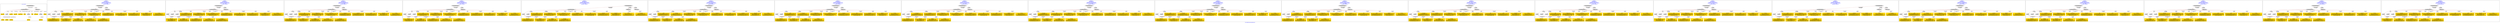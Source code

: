 digraph n0 {
fontcolor="blue"
remincross="true"
label="s25-s-oakland-museum-paintings.json"
subgraph cluster_0 {
label="1-correct model"
n2[style="filled",color="white",fillcolor="lightgray",label="CulturalHeritageObject1"];
n3[shape="plaintext",style="filled",fillcolor="gold",label="Date_made"];
n4[style="filled",color="white",fillcolor="lightgray",label="Person1"];
n5[shape="plaintext",style="filled",fillcolor="gold",label="Inscription"];
n6[shape="plaintext",style="filled",fillcolor="gold",label="Dimensions"];
n7[shape="plaintext",style="filled",fillcolor="gold",label="Subtype_of_Art"];
n8[shape="plaintext",style="filled",fillcolor="gold",label="Credit"];
n9[style="filled",color="white",fillcolor="lightgray",label="Concept1"];
n10[shape="plaintext",style="filled",fillcolor="gold",label="Title"];
n11[shape="plaintext",style="filled",fillcolor="gold",label="Accession_id"];
n12[style="filled",color="white",fillcolor="lightgray",label="Concept2"];
n13[shape="plaintext",style="filled",fillcolor="gold",label="birthDate"];
n14[shape="plaintext",style="filled",fillcolor="gold",label="deathDate"];
n15[shape="plaintext",style="filled",fillcolor="gold",label="ArtistName"];
n16[style="filled",color="white",fillcolor="lightgray",label="EuropeanaAggregation1"];
n17[style="filled",color="white",fillcolor="lightgray",label="WebResource1"];
n18[shape="plaintext",style="filled",fillcolor="gold",label="Pic_URL"];
n19[shape="plaintext",style="filled",fillcolor="gold",label="Keywords"];
n20[shape="plaintext",style="filled",fillcolor="gold",label="Type_of_Art"];
}
subgraph cluster_1 {
label="candidate 0\nlink coherence:1.0\nnode coherence:1.0\nconfidence:0.5202024661373372\nmapping score:0.609298257943215\ncost:17.9996\n-precision:0.78-recall:0.78"
n22[style="filled",color="white",fillcolor="lightgray",label="CulturalHeritageObject1"];
n23[style="filled",color="white",fillcolor="lightgray",label="Person1"];
n24[style="filled",color="white",fillcolor="lightgray",label="Concept1"];
n25[style="filled",color="white",fillcolor="lightgray",label="Concept2"];
n26[style="filled",color="white",fillcolor="lightgray",label="EuropeanaAggregation1"];
n27[style="filled",color="white",fillcolor="lightgray",label="WebResource1"];
n28[shape="plaintext",style="filled",fillcolor="gold",label="Inscription\n[CulturalHeritageObject,description,0.303]\n[CulturalHeritageObject,title,0.258]\n[CulturalHeritageObject,provenance,0.226]\n[Person,biographicalInformation,0.212]"];
n29[shape="plaintext",style="filled",fillcolor="gold",label="Subtype_of_Art\n[CulturalHeritageObject,medium,0.819]\n[CulturalHeritageObject,provenance,0.067]\n[CulturalHeritageObject,description,0.065]\n[Concept,prefLabel,0.048]"];
n30[shape="plaintext",style="filled",fillcolor="gold",label="ArtistName\n[Person,nameOfThePerson,0.373]\n[CulturalHeritageObject,provenance,0.232]\n[CulturalHeritageObject,description,0.219]\n[CulturalHeritageObject,title,0.175]"];
n31[shape="plaintext",style="filled",fillcolor="gold",label="Accession_id\n[CulturalHeritageObject,accessionNumber,0.829]\n[CulturalHeritageObject,extent,0.116]\n[CulturalHeritageObject,description,0.028]\n[Person,dateOfDeath,0.027]"];
n32[shape="plaintext",style="filled",fillcolor="gold",label="Dimensions\n[CulturalHeritageObject,extent,0.64]\n[CulturalHeritageObject,description,0.2]\n[CulturalHeritageObject,provenance,0.085]\n[CulturalHeritageObject,title,0.075]"];
n33[shape="plaintext",style="filled",fillcolor="gold",label="Pic_URL\n[WebResource,classLink,0.757]\n[Document,classLink,0.21]\n[CulturalHeritageObject,description,0.022]\n[CulturalHeritageObject,title,0.011]"];
n34[shape="plaintext",style="filled",fillcolor="gold",label="Date_made\n[CulturalHeritageObject,created,0.382]\n[Person,dateOfDeath,0.326]\n[Person,dateOfBirth,0.181]\n[CulturalHeritageObject,title,0.111]"];
n35[shape="plaintext",style="filled",fillcolor="gold",label="Title\n[CulturalHeritageObject,title,0.393]\n[CulturalHeritageObject,description,0.356]\n[Person,biographicalInformation,0.153]\n[Concept,prefLabel,0.098]"];
n36[shape="plaintext",style="filled",fillcolor="gold",label="Type_of_Art\n[Concept,prefLabel,0.491]\n[Person,biographicalInformation,0.26]\n[CulturalHeritageObject,description,0.179]\n[CulturalHeritageObject,provenance,0.07]"];
n37[shape="plaintext",style="filled",fillcolor="gold",label="birthDate\n[Person,dateOfBirth,0.354]\n[Person,dateOfDeath,0.318]\n[CulturalHeritageObject,created,0.289]\n[Person,biographicalInformation,0.04]"];
n38[shape="plaintext",style="filled",fillcolor="gold",label="Credit\n[CulturalHeritageObject,provenance,0.7]\n[CulturalHeritageObject,description,0.122]\n[CulturalHeritageObject,title,0.105]\n[Person,biographicalInformation,0.074]"];
n39[shape="plaintext",style="filled",fillcolor="gold",label="deathDate\n[CulturalHeritageObject,created,0.498]\n[Person,dateOfDeath,0.255]\n[CulturalHeritageObject,title,0.139]\n[Concept,prefLabel,0.108]"];
n40[shape="plaintext",style="filled",fillcolor="gold",label="Keywords\n[Concept,prefLabel,0.279]\n[WebResource,classLink,0.262]\n[CulturalHeritageObject,description,0.246]\n[Person,biographicalInformation,0.213]"];
}
subgraph cluster_2 {
label="candidate 1\nlink coherence:1.0\nnode coherence:1.0\nconfidence:0.5202024661373372\nmapping score:0.609298257943215\ncost:17.99974\n-precision:0.72-recall:0.72"
n42[style="filled",color="white",fillcolor="lightgray",label="CulturalHeritageObject1"];
n43[style="filled",color="white",fillcolor="lightgray",label="Person2"];
n44[style="filled",color="white",fillcolor="lightgray",label="Concept1"];
n45[style="filled",color="white",fillcolor="lightgray",label="Concept2"];
n46[style="filled",color="white",fillcolor="lightgray",label="EuropeanaAggregation1"];
n47[style="filled",color="white",fillcolor="lightgray",label="WebResource1"];
n48[shape="plaintext",style="filled",fillcolor="gold",label="Inscription\n[CulturalHeritageObject,description,0.303]\n[CulturalHeritageObject,title,0.258]\n[CulturalHeritageObject,provenance,0.226]\n[Person,biographicalInformation,0.212]"];
n49[shape="plaintext",style="filled",fillcolor="gold",label="Date_made\n[CulturalHeritageObject,created,0.382]\n[Person,dateOfDeath,0.326]\n[Person,dateOfBirth,0.181]\n[CulturalHeritageObject,title,0.111]"];
n50[shape="plaintext",style="filled",fillcolor="gold",label="Subtype_of_Art\n[CulturalHeritageObject,medium,0.819]\n[CulturalHeritageObject,provenance,0.067]\n[CulturalHeritageObject,description,0.065]\n[Concept,prefLabel,0.048]"];
n51[shape="plaintext",style="filled",fillcolor="gold",label="birthDate\n[Person,dateOfBirth,0.354]\n[Person,dateOfDeath,0.318]\n[CulturalHeritageObject,created,0.289]\n[Person,biographicalInformation,0.04]"];
n52[shape="plaintext",style="filled",fillcolor="gold",label="Accession_id\n[CulturalHeritageObject,accessionNumber,0.829]\n[CulturalHeritageObject,extent,0.116]\n[CulturalHeritageObject,description,0.028]\n[Person,dateOfDeath,0.027]"];
n53[shape="plaintext",style="filled",fillcolor="gold",label="Dimensions\n[CulturalHeritageObject,extent,0.64]\n[CulturalHeritageObject,description,0.2]\n[CulturalHeritageObject,provenance,0.085]\n[CulturalHeritageObject,title,0.075]"];
n54[shape="plaintext",style="filled",fillcolor="gold",label="Pic_URL\n[WebResource,classLink,0.757]\n[Document,classLink,0.21]\n[CulturalHeritageObject,description,0.022]\n[CulturalHeritageObject,title,0.011]"];
n55[shape="plaintext",style="filled",fillcolor="gold",label="Title\n[CulturalHeritageObject,title,0.393]\n[CulturalHeritageObject,description,0.356]\n[Person,biographicalInformation,0.153]\n[Concept,prefLabel,0.098]"];
n56[shape="plaintext",style="filled",fillcolor="gold",label="ArtistName\n[Person,nameOfThePerson,0.373]\n[CulturalHeritageObject,provenance,0.232]\n[CulturalHeritageObject,description,0.219]\n[CulturalHeritageObject,title,0.175]"];
n57[shape="plaintext",style="filled",fillcolor="gold",label="Type_of_Art\n[Concept,prefLabel,0.491]\n[Person,biographicalInformation,0.26]\n[CulturalHeritageObject,description,0.179]\n[CulturalHeritageObject,provenance,0.07]"];
n58[shape="plaintext",style="filled",fillcolor="gold",label="Credit\n[CulturalHeritageObject,provenance,0.7]\n[CulturalHeritageObject,description,0.122]\n[CulturalHeritageObject,title,0.105]\n[Person,biographicalInformation,0.074]"];
n59[shape="plaintext",style="filled",fillcolor="gold",label="deathDate\n[CulturalHeritageObject,created,0.498]\n[Person,dateOfDeath,0.255]\n[CulturalHeritageObject,title,0.139]\n[Concept,prefLabel,0.108]"];
n60[shape="plaintext",style="filled",fillcolor="gold",label="Keywords\n[Concept,prefLabel,0.279]\n[WebResource,classLink,0.262]\n[CulturalHeritageObject,description,0.246]\n[Person,biographicalInformation,0.213]"];
}
subgraph cluster_3 {
label="candidate 10\nlink coherence:1.0\nnode coherence:1.0\nconfidence:0.49941468001911277\nmapping score:0.6023689959038069\ncost:17.9996\n-precision:0.78-recall:0.78"
n62[style="filled",color="white",fillcolor="lightgray",label="CulturalHeritageObject1"];
n63[style="filled",color="white",fillcolor="lightgray",label="Person1"];
n64[style="filled",color="white",fillcolor="lightgray",label="Concept1"];
n65[style="filled",color="white",fillcolor="lightgray",label="Concept2"];
n66[style="filled",color="white",fillcolor="lightgray",label="EuropeanaAggregation1"];
n67[style="filled",color="white",fillcolor="lightgray",label="WebResource1"];
n68[shape="plaintext",style="filled",fillcolor="gold",label="Title\n[CulturalHeritageObject,title,0.393]\n[CulturalHeritageObject,description,0.356]\n[Person,biographicalInformation,0.153]\n[Concept,prefLabel,0.098]"];
n69[shape="plaintext",style="filled",fillcolor="gold",label="Subtype_of_Art\n[CulturalHeritageObject,medium,0.819]\n[CulturalHeritageObject,provenance,0.067]\n[CulturalHeritageObject,description,0.065]\n[Concept,prefLabel,0.048]"];
n70[shape="plaintext",style="filled",fillcolor="gold",label="ArtistName\n[Person,nameOfThePerson,0.373]\n[CulturalHeritageObject,provenance,0.232]\n[CulturalHeritageObject,description,0.219]\n[CulturalHeritageObject,title,0.175]"];
n71[shape="plaintext",style="filled",fillcolor="gold",label="Accession_id\n[CulturalHeritageObject,accessionNumber,0.829]\n[CulturalHeritageObject,extent,0.116]\n[CulturalHeritageObject,description,0.028]\n[Person,dateOfDeath,0.027]"];
n72[shape="plaintext",style="filled",fillcolor="gold",label="Dimensions\n[CulturalHeritageObject,extent,0.64]\n[CulturalHeritageObject,description,0.2]\n[CulturalHeritageObject,provenance,0.085]\n[CulturalHeritageObject,title,0.075]"];
n73[shape="plaintext",style="filled",fillcolor="gold",label="Pic_URL\n[WebResource,classLink,0.757]\n[Document,classLink,0.21]\n[CulturalHeritageObject,description,0.022]\n[CulturalHeritageObject,title,0.011]"];
n74[shape="plaintext",style="filled",fillcolor="gold",label="deathDate\n[CulturalHeritageObject,created,0.498]\n[Person,dateOfDeath,0.255]\n[CulturalHeritageObject,title,0.139]\n[Concept,prefLabel,0.108]"];
n75[shape="plaintext",style="filled",fillcolor="gold",label="Inscription\n[CulturalHeritageObject,description,0.303]\n[CulturalHeritageObject,title,0.258]\n[CulturalHeritageObject,provenance,0.226]\n[Person,biographicalInformation,0.212]"];
n76[shape="plaintext",style="filled",fillcolor="gold",label="Type_of_Art\n[Concept,prefLabel,0.491]\n[Person,biographicalInformation,0.26]\n[CulturalHeritageObject,description,0.179]\n[CulturalHeritageObject,provenance,0.07]"];
n77[shape="plaintext",style="filled",fillcolor="gold",label="birthDate\n[Person,dateOfBirth,0.354]\n[Person,dateOfDeath,0.318]\n[CulturalHeritageObject,created,0.289]\n[Person,biographicalInformation,0.04]"];
n78[shape="plaintext",style="filled",fillcolor="gold",label="Credit\n[CulturalHeritageObject,provenance,0.7]\n[CulturalHeritageObject,description,0.122]\n[CulturalHeritageObject,title,0.105]\n[Person,biographicalInformation,0.074]"];
n79[shape="plaintext",style="filled",fillcolor="gold",label="Date_made\n[CulturalHeritageObject,created,0.382]\n[Person,dateOfDeath,0.326]\n[Person,dateOfBirth,0.181]\n[CulturalHeritageObject,title,0.111]"];
n80[shape="plaintext",style="filled",fillcolor="gold",label="Keywords\n[Concept,prefLabel,0.279]\n[WebResource,classLink,0.262]\n[CulturalHeritageObject,description,0.246]\n[Person,biographicalInformation,0.213]"];
}
subgraph cluster_4 {
label="candidate 11\nlink coherence:1.0\nnode coherence:1.0\nconfidence:0.49941468001911277\nmapping score:0.6023689959038069\ncost:17.99974\n-precision:0.72-recall:0.72"
n82[style="filled",color="white",fillcolor="lightgray",label="CulturalHeritageObject1"];
n83[style="filled",color="white",fillcolor="lightgray",label="Person2"];
n84[style="filled",color="white",fillcolor="lightgray",label="Concept1"];
n85[style="filled",color="white",fillcolor="lightgray",label="Concept2"];
n86[style="filled",color="white",fillcolor="lightgray",label="EuropeanaAggregation1"];
n87[style="filled",color="white",fillcolor="lightgray",label="WebResource1"];
n88[shape="plaintext",style="filled",fillcolor="gold",label="Title\n[CulturalHeritageObject,title,0.393]\n[CulturalHeritageObject,description,0.356]\n[Person,biographicalInformation,0.153]\n[Concept,prefLabel,0.098]"];
n89[shape="plaintext",style="filled",fillcolor="gold",label="deathDate\n[CulturalHeritageObject,created,0.498]\n[Person,dateOfDeath,0.255]\n[CulturalHeritageObject,title,0.139]\n[Concept,prefLabel,0.108]"];
n90[shape="plaintext",style="filled",fillcolor="gold",label="Subtype_of_Art\n[CulturalHeritageObject,medium,0.819]\n[CulturalHeritageObject,provenance,0.067]\n[CulturalHeritageObject,description,0.065]\n[Concept,prefLabel,0.048]"];
n91[shape="plaintext",style="filled",fillcolor="gold",label="birthDate\n[Person,dateOfBirth,0.354]\n[Person,dateOfDeath,0.318]\n[CulturalHeritageObject,created,0.289]\n[Person,biographicalInformation,0.04]"];
n92[shape="plaintext",style="filled",fillcolor="gold",label="Accession_id\n[CulturalHeritageObject,accessionNumber,0.829]\n[CulturalHeritageObject,extent,0.116]\n[CulturalHeritageObject,description,0.028]\n[Person,dateOfDeath,0.027]"];
n93[shape="plaintext",style="filled",fillcolor="gold",label="Dimensions\n[CulturalHeritageObject,extent,0.64]\n[CulturalHeritageObject,description,0.2]\n[CulturalHeritageObject,provenance,0.085]\n[CulturalHeritageObject,title,0.075]"];
n94[shape="plaintext",style="filled",fillcolor="gold",label="Pic_URL\n[WebResource,classLink,0.757]\n[Document,classLink,0.21]\n[CulturalHeritageObject,description,0.022]\n[CulturalHeritageObject,title,0.011]"];
n95[shape="plaintext",style="filled",fillcolor="gold",label="Inscription\n[CulturalHeritageObject,description,0.303]\n[CulturalHeritageObject,title,0.258]\n[CulturalHeritageObject,provenance,0.226]\n[Person,biographicalInformation,0.212]"];
n96[shape="plaintext",style="filled",fillcolor="gold",label="ArtistName\n[Person,nameOfThePerson,0.373]\n[CulturalHeritageObject,provenance,0.232]\n[CulturalHeritageObject,description,0.219]\n[CulturalHeritageObject,title,0.175]"];
n97[shape="plaintext",style="filled",fillcolor="gold",label="Type_of_Art\n[Concept,prefLabel,0.491]\n[Person,biographicalInformation,0.26]\n[CulturalHeritageObject,description,0.179]\n[CulturalHeritageObject,provenance,0.07]"];
n98[shape="plaintext",style="filled",fillcolor="gold",label="Credit\n[CulturalHeritageObject,provenance,0.7]\n[CulturalHeritageObject,description,0.122]\n[CulturalHeritageObject,title,0.105]\n[Person,biographicalInformation,0.074]"];
n99[shape="plaintext",style="filled",fillcolor="gold",label="Date_made\n[CulturalHeritageObject,created,0.382]\n[Person,dateOfDeath,0.326]\n[Person,dateOfBirth,0.181]\n[CulturalHeritageObject,title,0.111]"];
n100[shape="plaintext",style="filled",fillcolor="gold",label="Keywords\n[Concept,prefLabel,0.279]\n[WebResource,classLink,0.262]\n[CulturalHeritageObject,description,0.246]\n[Person,biographicalInformation,0.213]"];
}
subgraph cluster_5 {
label="candidate 12\nlink coherence:1.0\nnode coherence:1.0\nconfidence:0.4985393319188197\nmapping score:0.6020772132037091\ncost:17.99959\n-precision:0.72-recall:0.72"
n102[style="filled",color="white",fillcolor="lightgray",label="CulturalHeritageObject1"];
n103[style="filled",color="white",fillcolor="lightgray",label="Person1"];
n104[style="filled",color="white",fillcolor="lightgray",label="Concept1"];
n105[style="filled",color="white",fillcolor="lightgray",label="EuropeanaAggregation1"];
n106[style="filled",color="white",fillcolor="lightgray",label="WebResource1"];
n107[style="filled",color="white",fillcolor="lightgray",label="WebResource2"];
n108[shape="plaintext",style="filled",fillcolor="gold",label="Credit\n[CulturalHeritageObject,provenance,0.7]\n[CulturalHeritageObject,description,0.122]\n[CulturalHeritageObject,title,0.105]\n[Person,biographicalInformation,0.074]"];
n109[shape="plaintext",style="filled",fillcolor="gold",label="Subtype_of_Art\n[CulturalHeritageObject,medium,0.819]\n[CulturalHeritageObject,provenance,0.067]\n[CulturalHeritageObject,description,0.065]\n[Concept,prefLabel,0.048]"];
n110[shape="plaintext",style="filled",fillcolor="gold",label="ArtistName\n[Person,nameOfThePerson,0.373]\n[CulturalHeritageObject,provenance,0.232]\n[CulturalHeritageObject,description,0.219]\n[CulturalHeritageObject,title,0.175]"];
n111[shape="plaintext",style="filled",fillcolor="gold",label="Accession_id\n[CulturalHeritageObject,accessionNumber,0.829]\n[CulturalHeritageObject,extent,0.116]\n[CulturalHeritageObject,description,0.028]\n[Person,dateOfDeath,0.027]"];
n112[shape="plaintext",style="filled",fillcolor="gold",label="Dimensions\n[CulturalHeritageObject,extent,0.64]\n[CulturalHeritageObject,description,0.2]\n[CulturalHeritageObject,provenance,0.085]\n[CulturalHeritageObject,title,0.075]"];
n113[shape="plaintext",style="filled",fillcolor="gold",label="Pic_URL\n[WebResource,classLink,0.757]\n[Document,classLink,0.21]\n[CulturalHeritageObject,description,0.022]\n[CulturalHeritageObject,title,0.011]"];
n114[shape="plaintext",style="filled",fillcolor="gold",label="deathDate\n[CulturalHeritageObject,created,0.498]\n[Person,dateOfDeath,0.255]\n[CulturalHeritageObject,title,0.139]\n[Concept,prefLabel,0.108]"];
n115[shape="plaintext",style="filled",fillcolor="gold",label="Title\n[CulturalHeritageObject,title,0.393]\n[CulturalHeritageObject,description,0.356]\n[Person,biographicalInformation,0.153]\n[Concept,prefLabel,0.098]"];
n116[shape="plaintext",style="filled",fillcolor="gold",label="Keywords\n[Concept,prefLabel,0.279]\n[WebResource,classLink,0.262]\n[CulturalHeritageObject,description,0.246]\n[Person,biographicalInformation,0.213]"];
n117[shape="plaintext",style="filled",fillcolor="gold",label="birthDate\n[Person,dateOfBirth,0.354]\n[Person,dateOfDeath,0.318]\n[CulturalHeritageObject,created,0.289]\n[Person,biographicalInformation,0.04]"];
n118[shape="plaintext",style="filled",fillcolor="gold",label="Inscription\n[CulturalHeritageObject,description,0.303]\n[CulturalHeritageObject,title,0.258]\n[CulturalHeritageObject,provenance,0.226]\n[Person,biographicalInformation,0.212]"];
n119[shape="plaintext",style="filled",fillcolor="gold",label="Date_made\n[CulturalHeritageObject,created,0.382]\n[Person,dateOfDeath,0.326]\n[Person,dateOfBirth,0.181]\n[CulturalHeritageObject,title,0.111]"];
n120[shape="plaintext",style="filled",fillcolor="gold",label="Type_of_Art\n[Concept,prefLabel,0.491]\n[Person,biographicalInformation,0.26]\n[CulturalHeritageObject,description,0.179]\n[CulturalHeritageObject,provenance,0.07]"];
}
subgraph cluster_6 {
label="candidate 13\nlink coherence:1.0\nnode coherence:1.0\nconfidence:0.497358072960704\nmapping score:0.6145039730381834\ncost:16.99962\n-precision:0.82-recall:0.78"
n122[style="filled",color="white",fillcolor="lightgray",label="CulturalHeritageObject1"];
n123[style="filled",color="white",fillcolor="lightgray",label="Person1"];
n124[style="filled",color="white",fillcolor="lightgray",label="Concept1"];
n125[style="filled",color="white",fillcolor="lightgray",label="EuropeanaAggregation1"];
n126[style="filled",color="white",fillcolor="lightgray",label="WebResource1"];
n127[shape="plaintext",style="filled",fillcolor="gold",label="Credit\n[CulturalHeritageObject,provenance,0.7]\n[CulturalHeritageObject,description,0.122]\n[CulturalHeritageObject,title,0.105]\n[Person,biographicalInformation,0.074]"];
n128[shape="plaintext",style="filled",fillcolor="gold",label="Keywords\n[Concept,prefLabel,0.279]\n[WebResource,classLink,0.262]\n[CulturalHeritageObject,description,0.246]\n[Person,biographicalInformation,0.213]"];
n129[shape="plaintext",style="filled",fillcolor="gold",label="Subtype_of_Art\n[CulturalHeritageObject,medium,0.819]\n[CulturalHeritageObject,provenance,0.067]\n[CulturalHeritageObject,description,0.065]\n[Concept,prefLabel,0.048]"];
n130[shape="plaintext",style="filled",fillcolor="gold",label="ArtistName\n[Person,nameOfThePerson,0.373]\n[CulturalHeritageObject,provenance,0.232]\n[CulturalHeritageObject,description,0.219]\n[CulturalHeritageObject,title,0.175]"];
n131[shape="plaintext",style="filled",fillcolor="gold",label="Accession_id\n[CulturalHeritageObject,accessionNumber,0.829]\n[CulturalHeritageObject,extent,0.116]\n[CulturalHeritageObject,description,0.028]\n[Person,dateOfDeath,0.027]"];
n132[shape="plaintext",style="filled",fillcolor="gold",label="Dimensions\n[CulturalHeritageObject,extent,0.64]\n[CulturalHeritageObject,description,0.2]\n[CulturalHeritageObject,provenance,0.085]\n[CulturalHeritageObject,title,0.075]"];
n133[shape="plaintext",style="filled",fillcolor="gold",label="Pic_URL\n[WebResource,classLink,0.757]\n[Document,classLink,0.21]\n[CulturalHeritageObject,description,0.022]\n[CulturalHeritageObject,title,0.011]"];
n134[shape="plaintext",style="filled",fillcolor="gold",label="deathDate\n[CulturalHeritageObject,created,0.498]\n[Person,dateOfDeath,0.255]\n[CulturalHeritageObject,title,0.139]\n[Concept,prefLabel,0.108]"];
n135[shape="plaintext",style="filled",fillcolor="gold",label="Title\n[CulturalHeritageObject,title,0.393]\n[CulturalHeritageObject,description,0.356]\n[Person,biographicalInformation,0.153]\n[Concept,prefLabel,0.098]"];
n136[shape="plaintext",style="filled",fillcolor="gold",label="birthDate\n[Person,dateOfBirth,0.354]\n[Person,dateOfDeath,0.318]\n[CulturalHeritageObject,created,0.289]\n[Person,biographicalInformation,0.04]"];
n137[shape="plaintext",style="filled",fillcolor="gold",label="Inscription\n[CulturalHeritageObject,description,0.303]\n[CulturalHeritageObject,title,0.258]\n[CulturalHeritageObject,provenance,0.226]\n[Person,biographicalInformation,0.212]"];
n138[shape="plaintext",style="filled",fillcolor="gold",label="Date_made\n[CulturalHeritageObject,created,0.382]\n[Person,dateOfDeath,0.326]\n[Person,dateOfBirth,0.181]\n[CulturalHeritageObject,title,0.111]"];
n139[shape="plaintext",style="filled",fillcolor="gold",label="Type_of_Art\n[Concept,prefLabel,0.491]\n[Person,biographicalInformation,0.26]\n[CulturalHeritageObject,description,0.179]\n[CulturalHeritageObject,provenance,0.07]"];
}
subgraph cluster_7 {
label="candidate 14\nlink coherence:1.0\nnode coherence:1.0\nconfidence:0.49029688351117023\nmapping score:0.6121502432216722\ncost:16.99962\n-precision:0.76-recall:0.72"
n141[style="filled",color="white",fillcolor="lightgray",label="CulturalHeritageObject1"];
n142[style="filled",color="white",fillcolor="lightgray",label="Person1"];
n143[style="filled",color="white",fillcolor="lightgray",label="Concept1"];
n144[style="filled",color="white",fillcolor="lightgray",label="EuropeanaAggregation1"];
n145[style="filled",color="white",fillcolor="lightgray",label="WebResource1"];
n146[shape="plaintext",style="filled",fillcolor="gold",label="Credit\n[CulturalHeritageObject,provenance,0.7]\n[CulturalHeritageObject,description,0.122]\n[CulturalHeritageObject,title,0.105]\n[Person,biographicalInformation,0.074]"];
n147[shape="plaintext",style="filled",fillcolor="gold",label="Type_of_Art\n[Concept,prefLabel,0.491]\n[Person,biographicalInformation,0.26]\n[CulturalHeritageObject,description,0.179]\n[CulturalHeritageObject,provenance,0.07]"];
n148[shape="plaintext",style="filled",fillcolor="gold",label="Subtype_of_Art\n[CulturalHeritageObject,medium,0.819]\n[CulturalHeritageObject,provenance,0.067]\n[CulturalHeritageObject,description,0.065]\n[Concept,prefLabel,0.048]"];
n149[shape="plaintext",style="filled",fillcolor="gold",label="ArtistName\n[Person,nameOfThePerson,0.373]\n[CulturalHeritageObject,provenance,0.232]\n[CulturalHeritageObject,description,0.219]\n[CulturalHeritageObject,title,0.175]"];
n150[shape="plaintext",style="filled",fillcolor="gold",label="Accession_id\n[CulturalHeritageObject,accessionNumber,0.829]\n[CulturalHeritageObject,extent,0.116]\n[CulturalHeritageObject,description,0.028]\n[Person,dateOfDeath,0.027]"];
n151[shape="plaintext",style="filled",fillcolor="gold",label="Dimensions\n[CulturalHeritageObject,extent,0.64]\n[CulturalHeritageObject,description,0.2]\n[CulturalHeritageObject,provenance,0.085]\n[CulturalHeritageObject,title,0.075]"];
n152[shape="plaintext",style="filled",fillcolor="gold",label="Pic_URL\n[WebResource,classLink,0.757]\n[Document,classLink,0.21]\n[CulturalHeritageObject,description,0.022]\n[CulturalHeritageObject,title,0.011]"];
n153[shape="plaintext",style="filled",fillcolor="gold",label="Date_made\n[CulturalHeritageObject,created,0.382]\n[Person,dateOfDeath,0.326]\n[Person,dateOfBirth,0.181]\n[CulturalHeritageObject,title,0.111]"];
n154[shape="plaintext",style="filled",fillcolor="gold",label="Title\n[CulturalHeritageObject,title,0.393]\n[CulturalHeritageObject,description,0.356]\n[Person,biographicalInformation,0.153]\n[Concept,prefLabel,0.098]"];
n155[shape="plaintext",style="filled",fillcolor="gold",label="birthDate\n[Person,dateOfBirth,0.354]\n[Person,dateOfDeath,0.318]\n[CulturalHeritageObject,created,0.289]\n[Person,biographicalInformation,0.04]"];
n156[shape="plaintext",style="filled",fillcolor="gold",label="Inscription\n[CulturalHeritageObject,description,0.303]\n[CulturalHeritageObject,title,0.258]\n[CulturalHeritageObject,provenance,0.226]\n[Person,biographicalInformation,0.212]"];
n157[shape="plaintext",style="filled",fillcolor="gold",label="deathDate\n[CulturalHeritageObject,created,0.498]\n[Person,dateOfDeath,0.255]\n[CulturalHeritageObject,title,0.139]\n[Concept,prefLabel,0.108]"];
n158[shape="plaintext",style="filled",fillcolor="gold",label="Keywords\n[Concept,prefLabel,0.279]\n[WebResource,classLink,0.262]\n[CulturalHeritageObject,description,0.246]\n[Person,biographicalInformation,0.213]"];
}
subgraph cluster_8 {
label="candidate 15\nlink coherence:1.0\nnode coherence:1.0\nconfidence:0.4878229411624027\nmapping score:0.611325595772083\ncost:16.99962\n-precision:0.82-recall:0.78"
n160[style="filled",color="white",fillcolor="lightgray",label="CulturalHeritageObject1"];
n161[style="filled",color="white",fillcolor="lightgray",label="Person1"];
n162[style="filled",color="white",fillcolor="lightgray",label="Concept1"];
n163[style="filled",color="white",fillcolor="lightgray",label="EuropeanaAggregation1"];
n164[style="filled",color="white",fillcolor="lightgray",label="WebResource1"];
n165[shape="plaintext",style="filled",fillcolor="gold",label="Type_of_Art\n[Concept,prefLabel,0.491]\n[Person,biographicalInformation,0.26]\n[CulturalHeritageObject,description,0.179]\n[CulturalHeritageObject,provenance,0.07]"];
n166[shape="plaintext",style="filled",fillcolor="gold",label="Inscription\n[CulturalHeritageObject,description,0.303]\n[CulturalHeritageObject,title,0.258]\n[CulturalHeritageObject,provenance,0.226]\n[Person,biographicalInformation,0.212]"];
n167[shape="plaintext",style="filled",fillcolor="gold",label="Subtype_of_Art\n[CulturalHeritageObject,medium,0.819]\n[CulturalHeritageObject,provenance,0.067]\n[CulturalHeritageObject,description,0.065]\n[Concept,prefLabel,0.048]"];
n168[shape="plaintext",style="filled",fillcolor="gold",label="ArtistName\n[Person,nameOfThePerson,0.373]\n[CulturalHeritageObject,provenance,0.232]\n[CulturalHeritageObject,description,0.219]\n[CulturalHeritageObject,title,0.175]"];
n169[shape="plaintext",style="filled",fillcolor="gold",label="Accession_id\n[CulturalHeritageObject,accessionNumber,0.829]\n[CulturalHeritageObject,extent,0.116]\n[CulturalHeritageObject,description,0.028]\n[Person,dateOfDeath,0.027]"];
n170[shape="plaintext",style="filled",fillcolor="gold",label="Dimensions\n[CulturalHeritageObject,extent,0.64]\n[CulturalHeritageObject,description,0.2]\n[CulturalHeritageObject,provenance,0.085]\n[CulturalHeritageObject,title,0.075]"];
n171[shape="plaintext",style="filled",fillcolor="gold",label="Pic_URL\n[WebResource,classLink,0.757]\n[Document,classLink,0.21]\n[CulturalHeritageObject,description,0.022]\n[CulturalHeritageObject,title,0.011]"];
n172[shape="plaintext",style="filled",fillcolor="gold",label="Date_made\n[CulturalHeritageObject,created,0.382]\n[Person,dateOfDeath,0.326]\n[Person,dateOfBirth,0.181]\n[CulturalHeritageObject,title,0.111]"];
n173[shape="plaintext",style="filled",fillcolor="gold",label="Title\n[CulturalHeritageObject,title,0.393]\n[CulturalHeritageObject,description,0.356]\n[Person,biographicalInformation,0.153]\n[Concept,prefLabel,0.098]"];
n174[shape="plaintext",style="filled",fillcolor="gold",label="birthDate\n[Person,dateOfBirth,0.354]\n[Person,dateOfDeath,0.318]\n[CulturalHeritageObject,created,0.289]\n[Person,biographicalInformation,0.04]"];
n175[shape="plaintext",style="filled",fillcolor="gold",label="Credit\n[CulturalHeritageObject,provenance,0.7]\n[CulturalHeritageObject,description,0.122]\n[CulturalHeritageObject,title,0.105]\n[Person,biographicalInformation,0.074]"];
n176[shape="plaintext",style="filled",fillcolor="gold",label="deathDate\n[CulturalHeritageObject,created,0.498]\n[Person,dateOfDeath,0.255]\n[CulturalHeritageObject,title,0.139]\n[Concept,prefLabel,0.108]"];
n177[shape="plaintext",style="filled",fillcolor="gold",label="Keywords\n[Concept,prefLabel,0.279]\n[WebResource,classLink,0.262]\n[CulturalHeritageObject,description,0.246]\n[Person,biographicalInformation,0.213]"];
}
subgraph cluster_9 {
label="candidate 16\nlink coherence:1.0\nnode coherence:1.0\nconfidence:0.48147391842320053\nmapping score:0.6092092548590156\ncost:16.99962\n-precision:0.71-recall:0.67"
n179[style="filled",color="white",fillcolor="lightgray",label="CulturalHeritageObject1"];
n180[style="filled",color="white",fillcolor="lightgray",label="Person1"];
n181[style="filled",color="white",fillcolor="lightgray",label="Concept1"];
n182[style="filled",color="white",fillcolor="lightgray",label="EuropeanaAggregation1"];
n183[style="filled",color="white",fillcolor="lightgray",label="WebResource1"];
n184[shape="plaintext",style="filled",fillcolor="gold",label="Type_of_Art\n[Concept,prefLabel,0.491]\n[Person,biographicalInformation,0.26]\n[CulturalHeritageObject,description,0.179]\n[CulturalHeritageObject,provenance,0.07]"];
n185[shape="plaintext",style="filled",fillcolor="gold",label="Title\n[CulturalHeritageObject,title,0.393]\n[CulturalHeritageObject,description,0.356]\n[Person,biographicalInformation,0.153]\n[Concept,prefLabel,0.098]"];
n186[shape="plaintext",style="filled",fillcolor="gold",label="Subtype_of_Art\n[CulturalHeritageObject,medium,0.819]\n[CulturalHeritageObject,provenance,0.067]\n[CulturalHeritageObject,description,0.065]\n[Concept,prefLabel,0.048]"];
n187[shape="plaintext",style="filled",fillcolor="gold",label="ArtistName\n[Person,nameOfThePerson,0.373]\n[CulturalHeritageObject,provenance,0.232]\n[CulturalHeritageObject,description,0.219]\n[CulturalHeritageObject,title,0.175]"];
n188[shape="plaintext",style="filled",fillcolor="gold",label="Accession_id\n[CulturalHeritageObject,accessionNumber,0.829]\n[CulturalHeritageObject,extent,0.116]\n[CulturalHeritageObject,description,0.028]\n[Person,dateOfDeath,0.027]"];
n189[shape="plaintext",style="filled",fillcolor="gold",label="Dimensions\n[CulturalHeritageObject,extent,0.64]\n[CulturalHeritageObject,description,0.2]\n[CulturalHeritageObject,provenance,0.085]\n[CulturalHeritageObject,title,0.075]"];
n190[shape="plaintext",style="filled",fillcolor="gold",label="Pic_URL\n[WebResource,classLink,0.757]\n[Document,classLink,0.21]\n[CulturalHeritageObject,description,0.022]\n[CulturalHeritageObject,title,0.011]"];
n191[shape="plaintext",style="filled",fillcolor="gold",label="Date_made\n[CulturalHeritageObject,created,0.382]\n[Person,dateOfDeath,0.326]\n[Person,dateOfBirth,0.181]\n[CulturalHeritageObject,title,0.111]"];
n192[shape="plaintext",style="filled",fillcolor="gold",label="Inscription\n[CulturalHeritageObject,description,0.303]\n[CulturalHeritageObject,title,0.258]\n[CulturalHeritageObject,provenance,0.226]\n[Person,biographicalInformation,0.212]"];
n193[shape="plaintext",style="filled",fillcolor="gold",label="birthDate\n[Person,dateOfBirth,0.354]\n[Person,dateOfDeath,0.318]\n[CulturalHeritageObject,created,0.289]\n[Person,biographicalInformation,0.04]"];
n194[shape="plaintext",style="filled",fillcolor="gold",label="Credit\n[CulturalHeritageObject,provenance,0.7]\n[CulturalHeritageObject,description,0.122]\n[CulturalHeritageObject,title,0.105]\n[Person,biographicalInformation,0.074]"];
n195[shape="plaintext",style="filled",fillcolor="gold",label="deathDate\n[CulturalHeritageObject,created,0.498]\n[Person,dateOfDeath,0.255]\n[CulturalHeritageObject,title,0.139]\n[Concept,prefLabel,0.108]"];
n196[shape="plaintext",style="filled",fillcolor="gold",label="Keywords\n[Concept,prefLabel,0.279]\n[WebResource,classLink,0.262]\n[CulturalHeritageObject,description,0.246]\n[Person,biographicalInformation,0.213]"];
}
subgraph cluster_10 {
label="candidate 17\nlink coherence:1.0\nnode coherence:1.0\nconfidence:0.47585812013214807\nmapping score:0.6073373220953314\ncost:16.99962\n-precision:0.88-recall:0.83"
n198[style="filled",color="white",fillcolor="lightgray",label="CulturalHeritageObject1"];
n199[style="filled",color="white",fillcolor="lightgray",label="Person1"];
n200[style="filled",color="white",fillcolor="lightgray",label="Concept1"];
n201[style="filled",color="white",fillcolor="lightgray",label="EuropeanaAggregation1"];
n202[style="filled",color="white",fillcolor="lightgray",label="WebResource1"];
n203[shape="plaintext",style="filled",fillcolor="gold",label="Credit\n[CulturalHeritageObject,provenance,0.7]\n[CulturalHeritageObject,description,0.122]\n[CulturalHeritageObject,title,0.105]\n[Person,biographicalInformation,0.074]"];
n204[shape="plaintext",style="filled",fillcolor="gold",label="Type_of_Art\n[Concept,prefLabel,0.491]\n[Person,biographicalInformation,0.26]\n[CulturalHeritageObject,description,0.179]\n[CulturalHeritageObject,provenance,0.07]"];
n205[shape="plaintext",style="filled",fillcolor="gold",label="Subtype_of_Art\n[CulturalHeritageObject,medium,0.819]\n[CulturalHeritageObject,provenance,0.067]\n[CulturalHeritageObject,description,0.065]\n[Concept,prefLabel,0.048]"];
n206[shape="plaintext",style="filled",fillcolor="gold",label="ArtistName\n[Person,nameOfThePerson,0.373]\n[CulturalHeritageObject,provenance,0.232]\n[CulturalHeritageObject,description,0.219]\n[CulturalHeritageObject,title,0.175]"];
n207[shape="plaintext",style="filled",fillcolor="gold",label="Accession_id\n[CulturalHeritageObject,accessionNumber,0.829]\n[CulturalHeritageObject,extent,0.116]\n[CulturalHeritageObject,description,0.028]\n[Person,dateOfDeath,0.027]"];
n208[shape="plaintext",style="filled",fillcolor="gold",label="Dimensions\n[CulturalHeritageObject,extent,0.64]\n[CulturalHeritageObject,description,0.2]\n[CulturalHeritageObject,provenance,0.085]\n[CulturalHeritageObject,title,0.075]"];
n209[shape="plaintext",style="filled",fillcolor="gold",label="Pic_URL\n[WebResource,classLink,0.757]\n[Document,classLink,0.21]\n[CulturalHeritageObject,description,0.022]\n[CulturalHeritageObject,title,0.011]"];
n210[shape="plaintext",style="filled",fillcolor="gold",label="deathDate\n[CulturalHeritageObject,created,0.498]\n[Person,dateOfDeath,0.255]\n[CulturalHeritageObject,title,0.139]\n[Concept,prefLabel,0.108]"];
n211[shape="plaintext",style="filled",fillcolor="gold",label="Title\n[CulturalHeritageObject,title,0.393]\n[CulturalHeritageObject,description,0.356]\n[Person,biographicalInformation,0.153]\n[Concept,prefLabel,0.098]"];
n212[shape="plaintext",style="filled",fillcolor="gold",label="birthDate\n[Person,dateOfBirth,0.354]\n[Person,dateOfDeath,0.318]\n[CulturalHeritageObject,created,0.289]\n[Person,biographicalInformation,0.04]"];
n213[shape="plaintext",style="filled",fillcolor="gold",label="Inscription\n[CulturalHeritageObject,description,0.303]\n[CulturalHeritageObject,title,0.258]\n[CulturalHeritageObject,provenance,0.226]\n[Person,biographicalInformation,0.212]"];
n214[shape="plaintext",style="filled",fillcolor="gold",label="Date_made\n[CulturalHeritageObject,created,0.382]\n[Person,dateOfDeath,0.326]\n[Person,dateOfBirth,0.181]\n[CulturalHeritageObject,title,0.111]"];
n215[shape="plaintext",style="filled",fillcolor="gold",label="Keywords\n[Concept,prefLabel,0.279]\n[WebResource,classLink,0.262]\n[CulturalHeritageObject,description,0.246]\n[Person,biographicalInformation,0.213]"];
}
subgraph cluster_11 {
label="candidate 18\nlink coherence:1.0\nnode coherence:1.0\nconfidence:0.47392241712889444\nmapping score:0.6066920877609135\ncost:16.99962\n-precision:0.76-recall:0.72"
n217[style="filled",color="white",fillcolor="lightgray",label="CulturalHeritageObject1"];
n218[style="filled",color="white",fillcolor="lightgray",label="Person1"];
n219[style="filled",color="white",fillcolor="lightgray",label="Concept1"];
n220[style="filled",color="white",fillcolor="lightgray",label="EuropeanaAggregation1"];
n221[style="filled",color="white",fillcolor="lightgray",label="WebResource1"];
n222[shape="plaintext",style="filled",fillcolor="gold",label="Type_of_Art\n[Concept,prefLabel,0.491]\n[Person,biographicalInformation,0.26]\n[CulturalHeritageObject,description,0.179]\n[CulturalHeritageObject,provenance,0.07]"];
n223[shape="plaintext",style="filled",fillcolor="gold",label="Inscription\n[CulturalHeritageObject,description,0.303]\n[CulturalHeritageObject,title,0.258]\n[CulturalHeritageObject,provenance,0.226]\n[Person,biographicalInformation,0.212]"];
n224[shape="plaintext",style="filled",fillcolor="gold",label="Subtype_of_Art\n[CulturalHeritageObject,medium,0.819]\n[CulturalHeritageObject,provenance,0.067]\n[CulturalHeritageObject,description,0.065]\n[Concept,prefLabel,0.048]"];
n225[shape="plaintext",style="filled",fillcolor="gold",label="ArtistName\n[Person,nameOfThePerson,0.373]\n[CulturalHeritageObject,provenance,0.232]\n[CulturalHeritageObject,description,0.219]\n[CulturalHeritageObject,title,0.175]"];
n226[shape="plaintext",style="filled",fillcolor="gold",label="Accession_id\n[CulturalHeritageObject,accessionNumber,0.829]\n[CulturalHeritageObject,extent,0.116]\n[CulturalHeritageObject,description,0.028]\n[Person,dateOfDeath,0.027]"];
n227[shape="plaintext",style="filled",fillcolor="gold",label="Dimensions\n[CulturalHeritageObject,extent,0.64]\n[CulturalHeritageObject,description,0.2]\n[CulturalHeritageObject,provenance,0.085]\n[CulturalHeritageObject,title,0.075]"];
n228[shape="plaintext",style="filled",fillcolor="gold",label="Pic_URL\n[WebResource,classLink,0.757]\n[Document,classLink,0.21]\n[CulturalHeritageObject,description,0.022]\n[CulturalHeritageObject,title,0.011]"];
n229[shape="plaintext",style="filled",fillcolor="gold",label="birthDate\n[Person,dateOfBirth,0.354]\n[Person,dateOfDeath,0.318]\n[CulturalHeritageObject,created,0.289]\n[Person,biographicalInformation,0.04]"];
n230[shape="plaintext",style="filled",fillcolor="gold",label="Title\n[CulturalHeritageObject,title,0.393]\n[CulturalHeritageObject,description,0.356]\n[Person,biographicalInformation,0.153]\n[Concept,prefLabel,0.098]"];
n231[shape="plaintext",style="filled",fillcolor="gold",label="Date_made\n[CulturalHeritageObject,created,0.382]\n[Person,dateOfDeath,0.326]\n[Person,dateOfBirth,0.181]\n[CulturalHeritageObject,title,0.111]"];
n232[shape="plaintext",style="filled",fillcolor="gold",label="Credit\n[CulturalHeritageObject,provenance,0.7]\n[CulturalHeritageObject,description,0.122]\n[CulturalHeritageObject,title,0.105]\n[Person,biographicalInformation,0.074]"];
n233[shape="plaintext",style="filled",fillcolor="gold",label="deathDate\n[CulturalHeritageObject,created,0.498]\n[Person,dateOfDeath,0.255]\n[CulturalHeritageObject,title,0.139]\n[Concept,prefLabel,0.108]"];
n234[shape="plaintext",style="filled",fillcolor="gold",label="Keywords\n[Concept,prefLabel,0.279]\n[WebResource,classLink,0.262]\n[CulturalHeritageObject,description,0.246]\n[Person,biographicalInformation,0.213]"];
}
subgraph cluster_12 {
label="candidate 19\nlink coherence:1.0\nnode coherence:1.0\nconfidence:0.4733841777833805\nmapping score:0.6065126746457422\ncost:16.99962\n-precision:0.94-recall:0.89"
n236[style="filled",color="white",fillcolor="lightgray",label="CulturalHeritageObject1"];
n237[style="filled",color="white",fillcolor="lightgray",label="Person1"];
n238[style="filled",color="white",fillcolor="lightgray",label="Concept1"];
n239[style="filled",color="white",fillcolor="lightgray",label="EuropeanaAggregation1"];
n240[style="filled",color="white",fillcolor="lightgray",label="WebResource1"];
n241[shape="plaintext",style="filled",fillcolor="gold",label="Type_of_Art\n[Concept,prefLabel,0.491]\n[Person,biographicalInformation,0.26]\n[CulturalHeritageObject,description,0.179]\n[CulturalHeritageObject,provenance,0.07]"];
n242[shape="plaintext",style="filled",fillcolor="gold",label="Inscription\n[CulturalHeritageObject,description,0.303]\n[CulturalHeritageObject,title,0.258]\n[CulturalHeritageObject,provenance,0.226]\n[Person,biographicalInformation,0.212]"];
n243[shape="plaintext",style="filled",fillcolor="gold",label="Subtype_of_Art\n[CulturalHeritageObject,medium,0.819]\n[CulturalHeritageObject,provenance,0.067]\n[CulturalHeritageObject,description,0.065]\n[Concept,prefLabel,0.048]"];
n244[shape="plaintext",style="filled",fillcolor="gold",label="ArtistName\n[Person,nameOfThePerson,0.373]\n[CulturalHeritageObject,provenance,0.232]\n[CulturalHeritageObject,description,0.219]\n[CulturalHeritageObject,title,0.175]"];
n245[shape="plaintext",style="filled",fillcolor="gold",label="Accession_id\n[CulturalHeritageObject,accessionNumber,0.829]\n[CulturalHeritageObject,extent,0.116]\n[CulturalHeritageObject,description,0.028]\n[Person,dateOfDeath,0.027]"];
n246[shape="plaintext",style="filled",fillcolor="gold",label="Dimensions\n[CulturalHeritageObject,extent,0.64]\n[CulturalHeritageObject,description,0.2]\n[CulturalHeritageObject,provenance,0.085]\n[CulturalHeritageObject,title,0.075]"];
n247[shape="plaintext",style="filled",fillcolor="gold",label="Pic_URL\n[WebResource,classLink,0.757]\n[Document,classLink,0.21]\n[CulturalHeritageObject,description,0.022]\n[CulturalHeritageObject,title,0.011]"];
n248[shape="plaintext",style="filled",fillcolor="gold",label="deathDate\n[CulturalHeritageObject,created,0.498]\n[Person,dateOfDeath,0.255]\n[CulturalHeritageObject,title,0.139]\n[Concept,prefLabel,0.108]"];
n249[shape="plaintext",style="filled",fillcolor="gold",label="Title\n[CulturalHeritageObject,title,0.393]\n[CulturalHeritageObject,description,0.356]\n[Person,biographicalInformation,0.153]\n[Concept,prefLabel,0.098]"];
n250[shape="plaintext",style="filled",fillcolor="gold",label="birthDate\n[Person,dateOfBirth,0.354]\n[Person,dateOfDeath,0.318]\n[CulturalHeritageObject,created,0.289]\n[Person,biographicalInformation,0.04]"];
n251[shape="plaintext",style="filled",fillcolor="gold",label="Credit\n[CulturalHeritageObject,provenance,0.7]\n[CulturalHeritageObject,description,0.122]\n[CulturalHeritageObject,title,0.105]\n[Person,biographicalInformation,0.074]"];
n252[shape="plaintext",style="filled",fillcolor="gold",label="Date_made\n[CulturalHeritageObject,created,0.382]\n[Person,dateOfDeath,0.326]\n[Person,dateOfBirth,0.181]\n[CulturalHeritageObject,title,0.111]"];
n253[shape="plaintext",style="filled",fillcolor="gold",label="Keywords\n[Concept,prefLabel,0.279]\n[WebResource,classLink,0.262]\n[CulturalHeritageObject,description,0.246]\n[Person,biographicalInformation,0.213]"];
}
subgraph cluster_13 {
label="candidate 2\nlink coherence:1.0\nnode coherence:1.0\nconfidence:0.513853443398135\nmapping score:0.6071819170301476\ncost:17.9996\n-precision:0.67-recall:0.67"
n255[style="filled",color="white",fillcolor="lightgray",label="CulturalHeritageObject1"];
n256[style="filled",color="white",fillcolor="lightgray",label="Person1"];
n257[style="filled",color="white",fillcolor="lightgray",label="Concept1"];
n258[style="filled",color="white",fillcolor="lightgray",label="Concept2"];
n259[style="filled",color="white",fillcolor="lightgray",label="EuropeanaAggregation1"];
n260[style="filled",color="white",fillcolor="lightgray",label="WebResource1"];
n261[shape="plaintext",style="filled",fillcolor="gold",label="Title\n[CulturalHeritageObject,title,0.393]\n[CulturalHeritageObject,description,0.356]\n[Person,biographicalInformation,0.153]\n[Concept,prefLabel,0.098]"];
n262[shape="plaintext",style="filled",fillcolor="gold",label="Subtype_of_Art\n[CulturalHeritageObject,medium,0.819]\n[CulturalHeritageObject,provenance,0.067]\n[CulturalHeritageObject,description,0.065]\n[Concept,prefLabel,0.048]"];
n263[shape="plaintext",style="filled",fillcolor="gold",label="ArtistName\n[Person,nameOfThePerson,0.373]\n[CulturalHeritageObject,provenance,0.232]\n[CulturalHeritageObject,description,0.219]\n[CulturalHeritageObject,title,0.175]"];
n264[shape="plaintext",style="filled",fillcolor="gold",label="Accession_id\n[CulturalHeritageObject,accessionNumber,0.829]\n[CulturalHeritageObject,extent,0.116]\n[CulturalHeritageObject,description,0.028]\n[Person,dateOfDeath,0.027]"];
n265[shape="plaintext",style="filled",fillcolor="gold",label="Dimensions\n[CulturalHeritageObject,extent,0.64]\n[CulturalHeritageObject,description,0.2]\n[CulturalHeritageObject,provenance,0.085]\n[CulturalHeritageObject,title,0.075]"];
n266[shape="plaintext",style="filled",fillcolor="gold",label="Pic_URL\n[WebResource,classLink,0.757]\n[Document,classLink,0.21]\n[CulturalHeritageObject,description,0.022]\n[CulturalHeritageObject,title,0.011]"];
n267[shape="plaintext",style="filled",fillcolor="gold",label="Date_made\n[CulturalHeritageObject,created,0.382]\n[Person,dateOfDeath,0.326]\n[Person,dateOfBirth,0.181]\n[CulturalHeritageObject,title,0.111]"];
n268[shape="plaintext",style="filled",fillcolor="gold",label="Inscription\n[CulturalHeritageObject,description,0.303]\n[CulturalHeritageObject,title,0.258]\n[CulturalHeritageObject,provenance,0.226]\n[Person,biographicalInformation,0.212]"];
n269[shape="plaintext",style="filled",fillcolor="gold",label="Type_of_Art\n[Concept,prefLabel,0.491]\n[Person,biographicalInformation,0.26]\n[CulturalHeritageObject,description,0.179]\n[CulturalHeritageObject,provenance,0.07]"];
n270[shape="plaintext",style="filled",fillcolor="gold",label="birthDate\n[Person,dateOfBirth,0.354]\n[Person,dateOfDeath,0.318]\n[CulturalHeritageObject,created,0.289]\n[Person,biographicalInformation,0.04]"];
n271[shape="plaintext",style="filled",fillcolor="gold",label="Credit\n[CulturalHeritageObject,provenance,0.7]\n[CulturalHeritageObject,description,0.122]\n[CulturalHeritageObject,title,0.105]\n[Person,biographicalInformation,0.074]"];
n272[shape="plaintext",style="filled",fillcolor="gold",label="deathDate\n[CulturalHeritageObject,created,0.498]\n[Person,dateOfDeath,0.255]\n[CulturalHeritageObject,title,0.139]\n[Concept,prefLabel,0.108]"];
n273[shape="plaintext",style="filled",fillcolor="gold",label="Keywords\n[Concept,prefLabel,0.279]\n[WebResource,classLink,0.262]\n[CulturalHeritageObject,description,0.246]\n[Person,biographicalInformation,0.213]"];
}
subgraph cluster_14 {
label="candidate 3\nlink coherence:1.0\nnode coherence:1.0\nconfidence:0.513853443398135\nmapping score:0.6071819170301476\ncost:17.99974\n-precision:0.61-recall:0.61"
n275[style="filled",color="white",fillcolor="lightgray",label="CulturalHeritageObject1"];
n276[style="filled",color="white",fillcolor="lightgray",label="Person2"];
n277[style="filled",color="white",fillcolor="lightgray",label="Concept1"];
n278[style="filled",color="white",fillcolor="lightgray",label="Concept2"];
n279[style="filled",color="white",fillcolor="lightgray",label="EuropeanaAggregation1"];
n280[style="filled",color="white",fillcolor="lightgray",label="WebResource1"];
n281[shape="plaintext",style="filled",fillcolor="gold",label="Title\n[CulturalHeritageObject,title,0.393]\n[CulturalHeritageObject,description,0.356]\n[Person,biographicalInformation,0.153]\n[Concept,prefLabel,0.098]"];
n282[shape="plaintext",style="filled",fillcolor="gold",label="Date_made\n[CulturalHeritageObject,created,0.382]\n[Person,dateOfDeath,0.326]\n[Person,dateOfBirth,0.181]\n[CulturalHeritageObject,title,0.111]"];
n283[shape="plaintext",style="filled",fillcolor="gold",label="Subtype_of_Art\n[CulturalHeritageObject,medium,0.819]\n[CulturalHeritageObject,provenance,0.067]\n[CulturalHeritageObject,description,0.065]\n[Concept,prefLabel,0.048]"];
n284[shape="plaintext",style="filled",fillcolor="gold",label="birthDate\n[Person,dateOfBirth,0.354]\n[Person,dateOfDeath,0.318]\n[CulturalHeritageObject,created,0.289]\n[Person,biographicalInformation,0.04]"];
n285[shape="plaintext",style="filled",fillcolor="gold",label="Accession_id\n[CulturalHeritageObject,accessionNumber,0.829]\n[CulturalHeritageObject,extent,0.116]\n[CulturalHeritageObject,description,0.028]\n[Person,dateOfDeath,0.027]"];
n286[shape="plaintext",style="filled",fillcolor="gold",label="Dimensions\n[CulturalHeritageObject,extent,0.64]\n[CulturalHeritageObject,description,0.2]\n[CulturalHeritageObject,provenance,0.085]\n[CulturalHeritageObject,title,0.075]"];
n287[shape="plaintext",style="filled",fillcolor="gold",label="Pic_URL\n[WebResource,classLink,0.757]\n[Document,classLink,0.21]\n[CulturalHeritageObject,description,0.022]\n[CulturalHeritageObject,title,0.011]"];
n288[shape="plaintext",style="filled",fillcolor="gold",label="Inscription\n[CulturalHeritageObject,description,0.303]\n[CulturalHeritageObject,title,0.258]\n[CulturalHeritageObject,provenance,0.226]\n[Person,biographicalInformation,0.212]"];
n289[shape="plaintext",style="filled",fillcolor="gold",label="ArtistName\n[Person,nameOfThePerson,0.373]\n[CulturalHeritageObject,provenance,0.232]\n[CulturalHeritageObject,description,0.219]\n[CulturalHeritageObject,title,0.175]"];
n290[shape="plaintext",style="filled",fillcolor="gold",label="Type_of_Art\n[Concept,prefLabel,0.491]\n[Person,biographicalInformation,0.26]\n[CulturalHeritageObject,description,0.179]\n[CulturalHeritageObject,provenance,0.07]"];
n291[shape="plaintext",style="filled",fillcolor="gold",label="Credit\n[CulturalHeritageObject,provenance,0.7]\n[CulturalHeritageObject,description,0.122]\n[CulturalHeritageObject,title,0.105]\n[Person,biographicalInformation,0.074]"];
n292[shape="plaintext",style="filled",fillcolor="gold",label="deathDate\n[CulturalHeritageObject,created,0.498]\n[Person,dateOfDeath,0.255]\n[CulturalHeritageObject,title,0.139]\n[Concept,prefLabel,0.108]"];
n293[shape="plaintext",style="filled",fillcolor="gold",label="Keywords\n[Concept,prefLabel,0.279]\n[WebResource,classLink,0.262]\n[CulturalHeritageObject,description,0.246]\n[Person,biographicalInformation,0.213]"];
}
subgraph cluster_15 {
label="candidate 4\nlink coherence:1.0\nnode coherence:1.0\nconfidence:0.5129780952978419\nmapping score:0.6068901343300499\ncost:17.99959\n-precision:0.61-recall:0.61"
n295[style="filled",color="white",fillcolor="lightgray",label="CulturalHeritageObject1"];
n296[style="filled",color="white",fillcolor="lightgray",label="Person1"];
n297[style="filled",color="white",fillcolor="lightgray",label="Concept1"];
n298[style="filled",color="white",fillcolor="lightgray",label="EuropeanaAggregation1"];
n299[style="filled",color="white",fillcolor="lightgray",label="WebResource1"];
n300[style="filled",color="white",fillcolor="lightgray",label="WebResource2"];
n301[shape="plaintext",style="filled",fillcolor="gold",label="Credit\n[CulturalHeritageObject,provenance,0.7]\n[CulturalHeritageObject,description,0.122]\n[CulturalHeritageObject,title,0.105]\n[Person,biographicalInformation,0.074]"];
n302[shape="plaintext",style="filled",fillcolor="gold",label="Subtype_of_Art\n[CulturalHeritageObject,medium,0.819]\n[CulturalHeritageObject,provenance,0.067]\n[CulturalHeritageObject,description,0.065]\n[Concept,prefLabel,0.048]"];
n303[shape="plaintext",style="filled",fillcolor="gold",label="ArtistName\n[Person,nameOfThePerson,0.373]\n[CulturalHeritageObject,provenance,0.232]\n[CulturalHeritageObject,description,0.219]\n[CulturalHeritageObject,title,0.175]"];
n304[shape="plaintext",style="filled",fillcolor="gold",label="Accession_id\n[CulturalHeritageObject,accessionNumber,0.829]\n[CulturalHeritageObject,extent,0.116]\n[CulturalHeritageObject,description,0.028]\n[Person,dateOfDeath,0.027]"];
n305[shape="plaintext",style="filled",fillcolor="gold",label="Dimensions\n[CulturalHeritageObject,extent,0.64]\n[CulturalHeritageObject,description,0.2]\n[CulturalHeritageObject,provenance,0.085]\n[CulturalHeritageObject,title,0.075]"];
n306[shape="plaintext",style="filled",fillcolor="gold",label="Pic_URL\n[WebResource,classLink,0.757]\n[Document,classLink,0.21]\n[CulturalHeritageObject,description,0.022]\n[CulturalHeritageObject,title,0.011]"];
n307[shape="plaintext",style="filled",fillcolor="gold",label="Date_made\n[CulturalHeritageObject,created,0.382]\n[Person,dateOfDeath,0.326]\n[Person,dateOfBirth,0.181]\n[CulturalHeritageObject,title,0.111]"];
n308[shape="plaintext",style="filled",fillcolor="gold",label="Title\n[CulturalHeritageObject,title,0.393]\n[CulturalHeritageObject,description,0.356]\n[Person,biographicalInformation,0.153]\n[Concept,prefLabel,0.098]"];
n309[shape="plaintext",style="filled",fillcolor="gold",label="Keywords\n[Concept,prefLabel,0.279]\n[WebResource,classLink,0.262]\n[CulturalHeritageObject,description,0.246]\n[Person,biographicalInformation,0.213]"];
n310[shape="plaintext",style="filled",fillcolor="gold",label="birthDate\n[Person,dateOfBirth,0.354]\n[Person,dateOfDeath,0.318]\n[CulturalHeritageObject,created,0.289]\n[Person,biographicalInformation,0.04]"];
n311[shape="plaintext",style="filled",fillcolor="gold",label="Inscription\n[CulturalHeritageObject,description,0.303]\n[CulturalHeritageObject,title,0.258]\n[CulturalHeritageObject,provenance,0.226]\n[Person,biographicalInformation,0.212]"];
n312[shape="plaintext",style="filled",fillcolor="gold",label="deathDate\n[CulturalHeritageObject,created,0.498]\n[Person,dateOfDeath,0.255]\n[CulturalHeritageObject,title,0.139]\n[Concept,prefLabel,0.108]"];
n313[shape="plaintext",style="filled",fillcolor="gold",label="Type_of_Art\n[Concept,prefLabel,0.491]\n[Person,biographicalInformation,0.26]\n[CulturalHeritageObject,description,0.179]\n[CulturalHeritageObject,provenance,0.07]"];
}
subgraph cluster_16 {
label="candidate 5\nlink coherence:1.0\nnode coherence:1.0\nconfidence:0.5117968363397262\nmapping score:0.6193168941645242\ncost:16.99962\n-precision:0.71-recall:0.67"
n315[style="filled",color="white",fillcolor="lightgray",label="CulturalHeritageObject1"];
n316[style="filled",color="white",fillcolor="lightgray",label="Person1"];
n317[style="filled",color="white",fillcolor="lightgray",label="Concept1"];
n318[style="filled",color="white",fillcolor="lightgray",label="EuropeanaAggregation1"];
n319[style="filled",color="white",fillcolor="lightgray",label="WebResource1"];
n320[shape="plaintext",style="filled",fillcolor="gold",label="Credit\n[CulturalHeritageObject,provenance,0.7]\n[CulturalHeritageObject,description,0.122]\n[CulturalHeritageObject,title,0.105]\n[Person,biographicalInformation,0.074]"];
n321[shape="plaintext",style="filled",fillcolor="gold",label="Keywords\n[Concept,prefLabel,0.279]\n[WebResource,classLink,0.262]\n[CulturalHeritageObject,description,0.246]\n[Person,biographicalInformation,0.213]"];
n322[shape="plaintext",style="filled",fillcolor="gold",label="Subtype_of_Art\n[CulturalHeritageObject,medium,0.819]\n[CulturalHeritageObject,provenance,0.067]\n[CulturalHeritageObject,description,0.065]\n[Concept,prefLabel,0.048]"];
n323[shape="plaintext",style="filled",fillcolor="gold",label="ArtistName\n[Person,nameOfThePerson,0.373]\n[CulturalHeritageObject,provenance,0.232]\n[CulturalHeritageObject,description,0.219]\n[CulturalHeritageObject,title,0.175]"];
n324[shape="plaintext",style="filled",fillcolor="gold",label="Accession_id\n[CulturalHeritageObject,accessionNumber,0.829]\n[CulturalHeritageObject,extent,0.116]\n[CulturalHeritageObject,description,0.028]\n[Person,dateOfDeath,0.027]"];
n325[shape="plaintext",style="filled",fillcolor="gold",label="Dimensions\n[CulturalHeritageObject,extent,0.64]\n[CulturalHeritageObject,description,0.2]\n[CulturalHeritageObject,provenance,0.085]\n[CulturalHeritageObject,title,0.075]"];
n326[shape="plaintext",style="filled",fillcolor="gold",label="Pic_URL\n[WebResource,classLink,0.757]\n[Document,classLink,0.21]\n[CulturalHeritageObject,description,0.022]\n[CulturalHeritageObject,title,0.011]"];
n327[shape="plaintext",style="filled",fillcolor="gold",label="Date_made\n[CulturalHeritageObject,created,0.382]\n[Person,dateOfDeath,0.326]\n[Person,dateOfBirth,0.181]\n[CulturalHeritageObject,title,0.111]"];
n328[shape="plaintext",style="filled",fillcolor="gold",label="Title\n[CulturalHeritageObject,title,0.393]\n[CulturalHeritageObject,description,0.356]\n[Person,biographicalInformation,0.153]\n[Concept,prefLabel,0.098]"];
n329[shape="plaintext",style="filled",fillcolor="gold",label="birthDate\n[Person,dateOfBirth,0.354]\n[Person,dateOfDeath,0.318]\n[CulturalHeritageObject,created,0.289]\n[Person,biographicalInformation,0.04]"];
n330[shape="plaintext",style="filled",fillcolor="gold",label="Inscription\n[CulturalHeritageObject,description,0.303]\n[CulturalHeritageObject,title,0.258]\n[CulturalHeritageObject,provenance,0.226]\n[Person,biographicalInformation,0.212]"];
n331[shape="plaintext",style="filled",fillcolor="gold",label="deathDate\n[CulturalHeritageObject,created,0.498]\n[Person,dateOfDeath,0.255]\n[CulturalHeritageObject,title,0.139]\n[Concept,prefLabel,0.108]"];
n332[shape="plaintext",style="filled",fillcolor="gold",label="Type_of_Art\n[Concept,prefLabel,0.491]\n[Person,biographicalInformation,0.26]\n[CulturalHeritageObject,description,0.179]\n[CulturalHeritageObject,provenance,0.07]"];
}
subgraph cluster_17 {
label="candidate 6\nlink coherence:1.0\nnode coherence:1.0\nconfidence:0.506301942103829\nmapping score:0.6046647499320456\ncost:17.9996\n-precision:0.72-recall:0.72"
n334[style="filled",color="white",fillcolor="lightgray",label="CulturalHeritageObject1"];
n335[style="filled",color="white",fillcolor="lightgray",label="Person1"];
n336[style="filled",color="white",fillcolor="lightgray",label="Concept1"];
n337[style="filled",color="white",fillcolor="lightgray",label="Concept2"];
n338[style="filled",color="white",fillcolor="lightgray",label="EuropeanaAggregation1"];
n339[style="filled",color="white",fillcolor="lightgray",label="WebResource1"];
n340[shape="plaintext",style="filled",fillcolor="gold",label="Inscription\n[CulturalHeritageObject,description,0.303]\n[CulturalHeritageObject,title,0.258]\n[CulturalHeritageObject,provenance,0.226]\n[Person,biographicalInformation,0.212]"];
n341[shape="plaintext",style="filled",fillcolor="gold",label="Subtype_of_Art\n[CulturalHeritageObject,medium,0.819]\n[CulturalHeritageObject,provenance,0.067]\n[CulturalHeritageObject,description,0.065]\n[Concept,prefLabel,0.048]"];
n342[shape="plaintext",style="filled",fillcolor="gold",label="ArtistName\n[Person,nameOfThePerson,0.373]\n[CulturalHeritageObject,provenance,0.232]\n[CulturalHeritageObject,description,0.219]\n[CulturalHeritageObject,title,0.175]"];
n343[shape="plaintext",style="filled",fillcolor="gold",label="Accession_id\n[CulturalHeritageObject,accessionNumber,0.829]\n[CulturalHeritageObject,extent,0.116]\n[CulturalHeritageObject,description,0.028]\n[Person,dateOfDeath,0.027]"];
n344[shape="plaintext",style="filled",fillcolor="gold",label="Dimensions\n[CulturalHeritageObject,extent,0.64]\n[CulturalHeritageObject,description,0.2]\n[CulturalHeritageObject,provenance,0.085]\n[CulturalHeritageObject,title,0.075]"];
n345[shape="plaintext",style="filled",fillcolor="gold",label="Pic_URL\n[WebResource,classLink,0.757]\n[Document,classLink,0.21]\n[CulturalHeritageObject,description,0.022]\n[CulturalHeritageObject,title,0.011]"];
n346[shape="plaintext",style="filled",fillcolor="gold",label="birthDate\n[Person,dateOfBirth,0.354]\n[Person,dateOfDeath,0.318]\n[CulturalHeritageObject,created,0.289]\n[Person,biographicalInformation,0.04]"];
n347[shape="plaintext",style="filled",fillcolor="gold",label="Title\n[CulturalHeritageObject,title,0.393]\n[CulturalHeritageObject,description,0.356]\n[Person,biographicalInformation,0.153]\n[Concept,prefLabel,0.098]"];
n348[shape="plaintext",style="filled",fillcolor="gold",label="Type_of_Art\n[Concept,prefLabel,0.491]\n[Person,biographicalInformation,0.26]\n[CulturalHeritageObject,description,0.179]\n[CulturalHeritageObject,provenance,0.07]"];
n349[shape="plaintext",style="filled",fillcolor="gold",label="Date_made\n[CulturalHeritageObject,created,0.382]\n[Person,dateOfDeath,0.326]\n[Person,dateOfBirth,0.181]\n[CulturalHeritageObject,title,0.111]"];
n350[shape="plaintext",style="filled",fillcolor="gold",label="Credit\n[CulturalHeritageObject,provenance,0.7]\n[CulturalHeritageObject,description,0.122]\n[CulturalHeritageObject,title,0.105]\n[Person,biographicalInformation,0.074]"];
n351[shape="plaintext",style="filled",fillcolor="gold",label="deathDate\n[CulturalHeritageObject,created,0.498]\n[Person,dateOfDeath,0.255]\n[CulturalHeritageObject,title,0.139]\n[Concept,prefLabel,0.108]"];
n352[shape="plaintext",style="filled",fillcolor="gold",label="Keywords\n[Concept,prefLabel,0.279]\n[WebResource,classLink,0.262]\n[CulturalHeritageObject,description,0.246]\n[Person,biographicalInformation,0.213]"];
}
subgraph cluster_18 {
label="candidate 7\nlink coherence:1.0\nnode coherence:1.0\nconfidence:0.506301942103829\nmapping score:0.6046647499320456\ncost:17.99974\n-precision:0.67-recall:0.67"
n354[style="filled",color="white",fillcolor="lightgray",label="CulturalHeritageObject1"];
n355[style="filled",color="white",fillcolor="lightgray",label="Person2"];
n356[style="filled",color="white",fillcolor="lightgray",label="Concept1"];
n357[style="filled",color="white",fillcolor="lightgray",label="Concept2"];
n358[style="filled",color="white",fillcolor="lightgray",label="EuropeanaAggregation1"];
n359[style="filled",color="white",fillcolor="lightgray",label="WebResource1"];
n360[shape="plaintext",style="filled",fillcolor="gold",label="Inscription\n[CulturalHeritageObject,description,0.303]\n[CulturalHeritageObject,title,0.258]\n[CulturalHeritageObject,provenance,0.226]\n[Person,biographicalInformation,0.212]"];
n361[shape="plaintext",style="filled",fillcolor="gold",label="birthDate\n[Person,dateOfBirth,0.354]\n[Person,dateOfDeath,0.318]\n[CulturalHeritageObject,created,0.289]\n[Person,biographicalInformation,0.04]"];
n362[shape="plaintext",style="filled",fillcolor="gold",label="Date_made\n[CulturalHeritageObject,created,0.382]\n[Person,dateOfDeath,0.326]\n[Person,dateOfBirth,0.181]\n[CulturalHeritageObject,title,0.111]"];
n363[shape="plaintext",style="filled",fillcolor="gold",label="Subtype_of_Art\n[CulturalHeritageObject,medium,0.819]\n[CulturalHeritageObject,provenance,0.067]\n[CulturalHeritageObject,description,0.065]\n[Concept,prefLabel,0.048]"];
n364[shape="plaintext",style="filled",fillcolor="gold",label="Accession_id\n[CulturalHeritageObject,accessionNumber,0.829]\n[CulturalHeritageObject,extent,0.116]\n[CulturalHeritageObject,description,0.028]\n[Person,dateOfDeath,0.027]"];
n365[shape="plaintext",style="filled",fillcolor="gold",label="Dimensions\n[CulturalHeritageObject,extent,0.64]\n[CulturalHeritageObject,description,0.2]\n[CulturalHeritageObject,provenance,0.085]\n[CulturalHeritageObject,title,0.075]"];
n366[shape="plaintext",style="filled",fillcolor="gold",label="Pic_URL\n[WebResource,classLink,0.757]\n[Document,classLink,0.21]\n[CulturalHeritageObject,description,0.022]\n[CulturalHeritageObject,title,0.011]"];
n367[shape="plaintext",style="filled",fillcolor="gold",label="Title\n[CulturalHeritageObject,title,0.393]\n[CulturalHeritageObject,description,0.356]\n[Person,biographicalInformation,0.153]\n[Concept,prefLabel,0.098]"];
n368[shape="plaintext",style="filled",fillcolor="gold",label="ArtistName\n[Person,nameOfThePerson,0.373]\n[CulturalHeritageObject,provenance,0.232]\n[CulturalHeritageObject,description,0.219]\n[CulturalHeritageObject,title,0.175]"];
n369[shape="plaintext",style="filled",fillcolor="gold",label="Type_of_Art\n[Concept,prefLabel,0.491]\n[Person,biographicalInformation,0.26]\n[CulturalHeritageObject,description,0.179]\n[CulturalHeritageObject,provenance,0.07]"];
n370[shape="plaintext",style="filled",fillcolor="gold",label="Credit\n[CulturalHeritageObject,provenance,0.7]\n[CulturalHeritageObject,description,0.122]\n[CulturalHeritageObject,title,0.105]\n[Person,biographicalInformation,0.074]"];
n371[shape="plaintext",style="filled",fillcolor="gold",label="deathDate\n[CulturalHeritageObject,created,0.498]\n[Person,dateOfDeath,0.255]\n[CulturalHeritageObject,title,0.139]\n[Concept,prefLabel,0.108]"];
n372[shape="plaintext",style="filled",fillcolor="gold",label="Keywords\n[Concept,prefLabel,0.279]\n[WebResource,classLink,0.262]\n[CulturalHeritageObject,description,0.246]\n[Person,biographicalInformation,0.213]"];
}
subgraph cluster_19 {
label="candidate 8\nlink coherence:1.0\nnode coherence:1.0\nconfidence:0.505763702758315\nmapping score:0.6044853368168742\ncost:17.9996\n-precision:0.89-recall:0.89"
n374[style="filled",color="white",fillcolor="lightgray",label="CulturalHeritageObject1"];
n375[style="filled",color="white",fillcolor="lightgray",label="Person1"];
n376[style="filled",color="white",fillcolor="lightgray",label="Concept1"];
n377[style="filled",color="white",fillcolor="lightgray",label="Concept2"];
n378[style="filled",color="white",fillcolor="lightgray",label="EuropeanaAggregation1"];
n379[style="filled",color="white",fillcolor="lightgray",label="WebResource1"];
n380[shape="plaintext",style="filled",fillcolor="gold",label="Inscription\n[CulturalHeritageObject,description,0.303]\n[CulturalHeritageObject,title,0.258]\n[CulturalHeritageObject,provenance,0.226]\n[Person,biographicalInformation,0.212]"];
n381[shape="plaintext",style="filled",fillcolor="gold",label="Subtype_of_Art\n[CulturalHeritageObject,medium,0.819]\n[CulturalHeritageObject,provenance,0.067]\n[CulturalHeritageObject,description,0.065]\n[Concept,prefLabel,0.048]"];
n382[shape="plaintext",style="filled",fillcolor="gold",label="ArtistName\n[Person,nameOfThePerson,0.373]\n[CulturalHeritageObject,provenance,0.232]\n[CulturalHeritageObject,description,0.219]\n[CulturalHeritageObject,title,0.175]"];
n383[shape="plaintext",style="filled",fillcolor="gold",label="Accession_id\n[CulturalHeritageObject,accessionNumber,0.829]\n[CulturalHeritageObject,extent,0.116]\n[CulturalHeritageObject,description,0.028]\n[Person,dateOfDeath,0.027]"];
n384[shape="plaintext",style="filled",fillcolor="gold",label="Dimensions\n[CulturalHeritageObject,extent,0.64]\n[CulturalHeritageObject,description,0.2]\n[CulturalHeritageObject,provenance,0.085]\n[CulturalHeritageObject,title,0.075]"];
n385[shape="plaintext",style="filled",fillcolor="gold",label="Pic_URL\n[WebResource,classLink,0.757]\n[Document,classLink,0.21]\n[CulturalHeritageObject,description,0.022]\n[CulturalHeritageObject,title,0.011]"];
n386[shape="plaintext",style="filled",fillcolor="gold",label="deathDate\n[CulturalHeritageObject,created,0.498]\n[Person,dateOfDeath,0.255]\n[CulturalHeritageObject,title,0.139]\n[Concept,prefLabel,0.108]"];
n387[shape="plaintext",style="filled",fillcolor="gold",label="Title\n[CulturalHeritageObject,title,0.393]\n[CulturalHeritageObject,description,0.356]\n[Person,biographicalInformation,0.153]\n[Concept,prefLabel,0.098]"];
n388[shape="plaintext",style="filled",fillcolor="gold",label="Type_of_Art\n[Concept,prefLabel,0.491]\n[Person,biographicalInformation,0.26]\n[CulturalHeritageObject,description,0.179]\n[CulturalHeritageObject,provenance,0.07]"];
n389[shape="plaintext",style="filled",fillcolor="gold",label="birthDate\n[Person,dateOfBirth,0.354]\n[Person,dateOfDeath,0.318]\n[CulturalHeritageObject,created,0.289]\n[Person,biographicalInformation,0.04]"];
n390[shape="plaintext",style="filled",fillcolor="gold",label="Credit\n[CulturalHeritageObject,provenance,0.7]\n[CulturalHeritageObject,description,0.122]\n[CulturalHeritageObject,title,0.105]\n[Person,biographicalInformation,0.074]"];
n391[shape="plaintext",style="filled",fillcolor="gold",label="Date_made\n[CulturalHeritageObject,created,0.382]\n[Person,dateOfDeath,0.326]\n[Person,dateOfBirth,0.181]\n[CulturalHeritageObject,title,0.111]"];
n392[shape="plaintext",style="filled",fillcolor="gold",label="Keywords\n[Concept,prefLabel,0.279]\n[WebResource,classLink,0.262]\n[CulturalHeritageObject,description,0.246]\n[Person,biographicalInformation,0.213]"];
}
subgraph cluster_20 {
label="candidate 9\nlink coherence:1.0\nnode coherence:1.0\nconfidence:0.505763702758315\nmapping score:0.6044853368168742\ncost:17.99974\n-precision:0.83-recall:0.83"
n394[style="filled",color="white",fillcolor="lightgray",label="CulturalHeritageObject1"];
n395[style="filled",color="white",fillcolor="lightgray",label="Person2"];
n396[style="filled",color="white",fillcolor="lightgray",label="Concept1"];
n397[style="filled",color="white",fillcolor="lightgray",label="Concept2"];
n398[style="filled",color="white",fillcolor="lightgray",label="EuropeanaAggregation1"];
n399[style="filled",color="white",fillcolor="lightgray",label="WebResource1"];
n400[shape="plaintext",style="filled",fillcolor="gold",label="Inscription\n[CulturalHeritageObject,description,0.303]\n[CulturalHeritageObject,title,0.258]\n[CulturalHeritageObject,provenance,0.226]\n[Person,biographicalInformation,0.212]"];
n401[shape="plaintext",style="filled",fillcolor="gold",label="deathDate\n[CulturalHeritageObject,created,0.498]\n[Person,dateOfDeath,0.255]\n[CulturalHeritageObject,title,0.139]\n[Concept,prefLabel,0.108]"];
n402[shape="plaintext",style="filled",fillcolor="gold",label="Subtype_of_Art\n[CulturalHeritageObject,medium,0.819]\n[CulturalHeritageObject,provenance,0.067]\n[CulturalHeritageObject,description,0.065]\n[Concept,prefLabel,0.048]"];
n403[shape="plaintext",style="filled",fillcolor="gold",label="birthDate\n[Person,dateOfBirth,0.354]\n[Person,dateOfDeath,0.318]\n[CulturalHeritageObject,created,0.289]\n[Person,biographicalInformation,0.04]"];
n404[shape="plaintext",style="filled",fillcolor="gold",label="Accession_id\n[CulturalHeritageObject,accessionNumber,0.829]\n[CulturalHeritageObject,extent,0.116]\n[CulturalHeritageObject,description,0.028]\n[Person,dateOfDeath,0.027]"];
n405[shape="plaintext",style="filled",fillcolor="gold",label="Dimensions\n[CulturalHeritageObject,extent,0.64]\n[CulturalHeritageObject,description,0.2]\n[CulturalHeritageObject,provenance,0.085]\n[CulturalHeritageObject,title,0.075]"];
n406[shape="plaintext",style="filled",fillcolor="gold",label="Pic_URL\n[WebResource,classLink,0.757]\n[Document,classLink,0.21]\n[CulturalHeritageObject,description,0.022]\n[CulturalHeritageObject,title,0.011]"];
n407[shape="plaintext",style="filled",fillcolor="gold",label="Title\n[CulturalHeritageObject,title,0.393]\n[CulturalHeritageObject,description,0.356]\n[Person,biographicalInformation,0.153]\n[Concept,prefLabel,0.098]"];
n408[shape="plaintext",style="filled",fillcolor="gold",label="ArtistName\n[Person,nameOfThePerson,0.373]\n[CulturalHeritageObject,provenance,0.232]\n[CulturalHeritageObject,description,0.219]\n[CulturalHeritageObject,title,0.175]"];
n409[shape="plaintext",style="filled",fillcolor="gold",label="Type_of_Art\n[Concept,prefLabel,0.491]\n[Person,biographicalInformation,0.26]\n[CulturalHeritageObject,description,0.179]\n[CulturalHeritageObject,provenance,0.07]"];
n410[shape="plaintext",style="filled",fillcolor="gold",label="Credit\n[CulturalHeritageObject,provenance,0.7]\n[CulturalHeritageObject,description,0.122]\n[CulturalHeritageObject,title,0.105]\n[Person,biographicalInformation,0.074]"];
n411[shape="plaintext",style="filled",fillcolor="gold",label="Date_made\n[CulturalHeritageObject,created,0.382]\n[Person,dateOfDeath,0.326]\n[Person,dateOfBirth,0.181]\n[CulturalHeritageObject,title,0.111]"];
n412[shape="plaintext",style="filled",fillcolor="gold",label="Keywords\n[Concept,prefLabel,0.279]\n[WebResource,classLink,0.262]\n[CulturalHeritageObject,description,0.246]\n[Person,biographicalInformation,0.213]"];
}
n2 -> n3[color="brown",fontcolor="black",label="created"]
n2 -> n4[color="brown",fontcolor="black",label="creator"]
n2 -> n5[color="brown",fontcolor="black",label="description"]
n2 -> n6[color="brown",fontcolor="black",label="extent"]
n2 -> n7[color="brown",fontcolor="black",label="medium"]
n2 -> n8[color="brown",fontcolor="black",label="provenance"]
n2 -> n9[color="brown",fontcolor="black",label="subject"]
n2 -> n10[color="brown",fontcolor="black",label="title"]
n2 -> n11[color="brown",fontcolor="black",label="accessionNumber"]
n2 -> n12[color="brown",fontcolor="black",label="hasType"]
n4 -> n13[color="brown",fontcolor="black",label="dateOfBirth"]
n4 -> n14[color="brown",fontcolor="black",label="dateOfDeath"]
n4 -> n15[color="brown",fontcolor="black",label="nameOfThePerson"]
n16 -> n2[color="brown",fontcolor="black",label="aggregatedCHO"]
n16 -> n17[color="brown",fontcolor="black",label="hasView"]
n17 -> n18[color="brown",fontcolor="black",label="classLink"]
n9 -> n19[color="brown",fontcolor="black",label="prefLabel"]
n12 -> n20[color="brown",fontcolor="black",label="prefLabel"]
n22 -> n23[color="brown",fontcolor="black",label="creator\nw=0.99986"]
n22 -> n24[color="brown",fontcolor="black",label="hasType\nw=0.99996"]
n22 -> n25[color="brown",fontcolor="black",label="subject\nw=1.0"]
n26 -> n22[color="brown",fontcolor="black",label="aggregatedCHO\nw=0.99989"]
n26 -> n27[color="brown",fontcolor="black",label="hasView\nw=0.99989"]
n22 -> n28[color="brown",fontcolor="black",label="description\nw=1.0"]
n22 -> n29[color="brown",fontcolor="black",label="medium\nw=1.0"]
n23 -> n30[color="brown",fontcolor="black",label="nameOfThePerson\nw=1.0"]
n22 -> n31[color="brown",fontcolor="black",label="accessionNumber\nw=1.0"]
n22 -> n32[color="brown",fontcolor="black",label="extent\nw=1.0"]
n27 -> n33[color="brown",fontcolor="black",label="classLink\nw=1.0"]
n23 -> n34[color="brown",fontcolor="black",label="dateOfDeath\nw=1.0"]
n22 -> n35[color="brown",fontcolor="black",label="title\nw=1.0"]
n25 -> n36[color="brown",fontcolor="black",label="prefLabel\nw=1.0"]
n23 -> n37[color="brown",fontcolor="black",label="dateOfBirth\nw=1.0"]
n22 -> n38[color="brown",fontcolor="black",label="provenance\nw=1.0"]
n22 -> n39[color="brown",fontcolor="black",label="created\nw=1.0"]
n24 -> n40[color="brown",fontcolor="black",label="prefLabel\nw=1.0"]
n42 -> n43[color="brown",fontcolor="black",label="sitter\nw=1.0"]
n42 -> n44[color="brown",fontcolor="black",label="hasType\nw=0.99996"]
n42 -> n45[color="brown",fontcolor="black",label="subject\nw=1.0"]
n46 -> n42[color="brown",fontcolor="black",label="aggregatedCHO\nw=0.99989"]
n46 -> n47[color="brown",fontcolor="black",label="hasView\nw=0.99989"]
n42 -> n48[color="brown",fontcolor="black",label="description\nw=1.0"]
n43 -> n49[color="brown",fontcolor="black",label="dateOfDeath\nw=1.0"]
n42 -> n50[color="brown",fontcolor="black",label="medium\nw=1.0"]
n43 -> n51[color="brown",fontcolor="black",label="dateOfBirth\nw=1.0"]
n42 -> n52[color="brown",fontcolor="black",label="accessionNumber\nw=1.0"]
n42 -> n53[color="brown",fontcolor="black",label="extent\nw=1.0"]
n47 -> n54[color="brown",fontcolor="black",label="classLink\nw=1.0"]
n42 -> n55[color="brown",fontcolor="black",label="title\nw=1.0"]
n43 -> n56[color="brown",fontcolor="black",label="nameOfThePerson\nw=1.0"]
n45 -> n57[color="brown",fontcolor="black",label="prefLabel\nw=1.0"]
n42 -> n58[color="brown",fontcolor="black",label="provenance\nw=1.0"]
n42 -> n59[color="brown",fontcolor="black",label="created\nw=1.0"]
n44 -> n60[color="brown",fontcolor="black",label="prefLabel\nw=1.0"]
n62 -> n63[color="brown",fontcolor="black",label="creator\nw=0.99986"]
n62 -> n64[color="brown",fontcolor="black",label="hasType\nw=0.99996"]
n62 -> n65[color="brown",fontcolor="black",label="subject\nw=1.0"]
n66 -> n62[color="brown",fontcolor="black",label="aggregatedCHO\nw=0.99989"]
n66 -> n67[color="brown",fontcolor="black",label="hasView\nw=0.99989"]
n62 -> n68[color="brown",fontcolor="black",label="description\nw=1.0"]
n62 -> n69[color="brown",fontcolor="black",label="medium\nw=1.0"]
n63 -> n70[color="brown",fontcolor="black",label="nameOfThePerson\nw=1.0"]
n62 -> n71[color="brown",fontcolor="black",label="accessionNumber\nw=1.0"]
n62 -> n72[color="brown",fontcolor="black",label="extent\nw=1.0"]
n67 -> n73[color="brown",fontcolor="black",label="classLink\nw=1.0"]
n63 -> n74[color="brown",fontcolor="black",label="dateOfDeath\nw=1.0"]
n62 -> n75[color="brown",fontcolor="black",label="title\nw=1.0"]
n65 -> n76[color="brown",fontcolor="black",label="prefLabel\nw=1.0"]
n63 -> n77[color="brown",fontcolor="black",label="dateOfBirth\nw=1.0"]
n62 -> n78[color="brown",fontcolor="black",label="provenance\nw=1.0"]
n62 -> n79[color="brown",fontcolor="black",label="created\nw=1.0"]
n64 -> n80[color="brown",fontcolor="black",label="prefLabel\nw=1.0"]
n82 -> n83[color="brown",fontcolor="black",label="sitter\nw=1.0"]
n82 -> n84[color="brown",fontcolor="black",label="hasType\nw=0.99996"]
n82 -> n85[color="brown",fontcolor="black",label="subject\nw=1.0"]
n86 -> n82[color="brown",fontcolor="black",label="aggregatedCHO\nw=0.99989"]
n86 -> n87[color="brown",fontcolor="black",label="hasView\nw=0.99989"]
n82 -> n88[color="brown",fontcolor="black",label="description\nw=1.0"]
n83 -> n89[color="brown",fontcolor="black",label="dateOfDeath\nw=1.0"]
n82 -> n90[color="brown",fontcolor="black",label="medium\nw=1.0"]
n83 -> n91[color="brown",fontcolor="black",label="dateOfBirth\nw=1.0"]
n82 -> n92[color="brown",fontcolor="black",label="accessionNumber\nw=1.0"]
n82 -> n93[color="brown",fontcolor="black",label="extent\nw=1.0"]
n87 -> n94[color="brown",fontcolor="black",label="classLink\nw=1.0"]
n82 -> n95[color="brown",fontcolor="black",label="title\nw=1.0"]
n83 -> n96[color="brown",fontcolor="black",label="nameOfThePerson\nw=1.0"]
n85 -> n97[color="brown",fontcolor="black",label="prefLabel\nw=1.0"]
n82 -> n98[color="brown",fontcolor="black",label="provenance\nw=1.0"]
n82 -> n99[color="brown",fontcolor="black",label="created\nw=1.0"]
n84 -> n100[color="brown",fontcolor="black",label="prefLabel\nw=1.0"]
n102 -> n103[color="brown",fontcolor="black",label="creator\nw=0.99986"]
n102 -> n104[color="brown",fontcolor="black",label="hasType\nw=0.99996"]
n105 -> n102[color="brown",fontcolor="black",label="aggregatedCHO\nw=0.99989"]
n105 -> n106[color="brown",fontcolor="black",label="hasView\nw=0.99989"]
n105 -> n107[color="brown",fontcolor="black",label="hasView\nw=0.99999"]
n102 -> n108[color="brown",fontcolor="black",label="provenance\nw=1.0"]
n102 -> n109[color="brown",fontcolor="black",label="medium\nw=1.0"]
n103 -> n110[color="brown",fontcolor="black",label="nameOfThePerson\nw=1.0"]
n102 -> n111[color="brown",fontcolor="black",label="accessionNumber\nw=1.0"]
n102 -> n112[color="brown",fontcolor="black",label="extent\nw=1.0"]
n106 -> n113[color="brown",fontcolor="black",label="classLink\nw=1.0"]
n103 -> n114[color="brown",fontcolor="black",label="dateOfDeath\nw=1.0"]
n102 -> n115[color="brown",fontcolor="black",label="title\nw=1.0"]
n107 -> n116[color="brown",fontcolor="black",label="classLink\nw=1.0"]
n103 -> n117[color="brown",fontcolor="black",label="dateOfBirth\nw=1.0"]
n102 -> n118[color="brown",fontcolor="black",label="provenance\nw=1.0"]
n102 -> n119[color="brown",fontcolor="black",label="created\nw=1.0"]
n104 -> n120[color="brown",fontcolor="black",label="prefLabel\nw=1.0"]
n122 -> n123[color="brown",fontcolor="black",label="creator\nw=0.99986"]
n122 -> n124[color="brown",fontcolor="black",label="subject\nw=0.99998"]
n125 -> n122[color="brown",fontcolor="black",label="aggregatedCHO\nw=0.99989"]
n125 -> n126[color="brown",fontcolor="black",label="hasView\nw=0.99989"]
n122 -> n127[color="brown",fontcolor="black",label="provenance\nw=1.0"]
n122 -> n128[color="brown",fontcolor="black",label="description\nw=1.0"]
n122 -> n129[color="brown",fontcolor="black",label="medium\nw=1.0"]
n123 -> n130[color="brown",fontcolor="black",label="nameOfThePerson\nw=1.0"]
n122 -> n131[color="brown",fontcolor="black",label="accessionNumber\nw=1.0"]
n122 -> n132[color="brown",fontcolor="black",label="extent\nw=1.0"]
n126 -> n133[color="brown",fontcolor="black",label="classLink\nw=1.0"]
n123 -> n134[color="brown",fontcolor="black",label="dateOfDeath\nw=1.0"]
n122 -> n135[color="brown",fontcolor="black",label="title\nw=1.0"]
n123 -> n136[color="brown",fontcolor="black",label="dateOfBirth\nw=1.0"]
n122 -> n137[color="brown",fontcolor="black",label="provenance\nw=1.0"]
n122 -> n138[color="brown",fontcolor="black",label="created\nw=1.0"]
n124 -> n139[color="brown",fontcolor="black",label="prefLabel\nw=1.0"]
n141 -> n142[color="brown",fontcolor="black",label="creator\nw=0.99986"]
n141 -> n143[color="brown",fontcolor="black",label="subject\nw=0.99998"]
n144 -> n141[color="brown",fontcolor="black",label="aggregatedCHO\nw=0.99989"]
n144 -> n145[color="brown",fontcolor="black",label="hasView\nw=0.99989"]
n141 -> n146[color="brown",fontcolor="black",label="provenance\nw=1.0"]
n141 -> n147[color="brown",fontcolor="black",label="description\nw=1.0"]
n141 -> n148[color="brown",fontcolor="black",label="medium\nw=1.0"]
n142 -> n149[color="brown",fontcolor="black",label="nameOfThePerson\nw=1.0"]
n141 -> n150[color="brown",fontcolor="black",label="accessionNumber\nw=1.0"]
n141 -> n151[color="brown",fontcolor="black",label="extent\nw=1.0"]
n145 -> n152[color="brown",fontcolor="black",label="classLink\nw=1.0"]
n142 -> n153[color="brown",fontcolor="black",label="dateOfDeath\nw=1.0"]
n141 -> n154[color="brown",fontcolor="black",label="title\nw=1.0"]
n142 -> n155[color="brown",fontcolor="black",label="dateOfBirth\nw=1.0"]
n141 -> n156[color="brown",fontcolor="black",label="provenance\nw=1.0"]
n141 -> n157[color="brown",fontcolor="black",label="created\nw=1.0"]
n143 -> n158[color="brown",fontcolor="black",label="prefLabel\nw=1.0"]
n160 -> n161[color="brown",fontcolor="black",label="creator\nw=0.99986"]
n160 -> n162[color="brown",fontcolor="black",label="subject\nw=0.99998"]
n163 -> n160[color="brown",fontcolor="black",label="aggregatedCHO\nw=0.99989"]
n163 -> n164[color="brown",fontcolor="black",label="hasView\nw=0.99989"]
n160 -> n165[color="brown",fontcolor="black",label="provenance\nw=1.0"]
n160 -> n166[color="brown",fontcolor="black",label="description\nw=1.0"]
n160 -> n167[color="brown",fontcolor="black",label="medium\nw=1.0"]
n161 -> n168[color="brown",fontcolor="black",label="nameOfThePerson\nw=1.0"]
n160 -> n169[color="brown",fontcolor="black",label="accessionNumber\nw=1.0"]
n160 -> n170[color="brown",fontcolor="black",label="extent\nw=1.0"]
n164 -> n171[color="brown",fontcolor="black",label="classLink\nw=1.0"]
n161 -> n172[color="brown",fontcolor="black",label="dateOfDeath\nw=1.0"]
n160 -> n173[color="brown",fontcolor="black",label="title\nw=1.0"]
n161 -> n174[color="brown",fontcolor="black",label="dateOfBirth\nw=1.0"]
n160 -> n175[color="brown",fontcolor="black",label="provenance\nw=1.0"]
n160 -> n176[color="brown",fontcolor="black",label="created\nw=1.0"]
n162 -> n177[color="brown",fontcolor="black",label="prefLabel\nw=1.0"]
n179 -> n180[color="brown",fontcolor="black",label="creator\nw=0.99986"]
n179 -> n181[color="brown",fontcolor="black",label="subject\nw=0.99998"]
n182 -> n179[color="brown",fontcolor="black",label="aggregatedCHO\nw=0.99989"]
n182 -> n183[color="brown",fontcolor="black",label="hasView\nw=0.99989"]
n179 -> n184[color="brown",fontcolor="black",label="provenance\nw=1.0"]
n179 -> n185[color="brown",fontcolor="black",label="description\nw=1.0"]
n179 -> n186[color="brown",fontcolor="black",label="medium\nw=1.0"]
n180 -> n187[color="brown",fontcolor="black",label="nameOfThePerson\nw=1.0"]
n179 -> n188[color="brown",fontcolor="black",label="accessionNumber\nw=1.0"]
n179 -> n189[color="brown",fontcolor="black",label="extent\nw=1.0"]
n183 -> n190[color="brown",fontcolor="black",label="classLink\nw=1.0"]
n180 -> n191[color="brown",fontcolor="black",label="dateOfDeath\nw=1.0"]
n179 -> n192[color="brown",fontcolor="black",label="title\nw=1.0"]
n180 -> n193[color="brown",fontcolor="black",label="dateOfBirth\nw=1.0"]
n179 -> n194[color="brown",fontcolor="black",label="provenance\nw=1.0"]
n179 -> n195[color="brown",fontcolor="black",label="created\nw=1.0"]
n181 -> n196[color="brown",fontcolor="black",label="prefLabel\nw=1.0"]
n198 -> n199[color="brown",fontcolor="black",label="creator\nw=0.99986"]
n198 -> n200[color="brown",fontcolor="black",label="subject\nw=0.99998"]
n201 -> n198[color="brown",fontcolor="black",label="aggregatedCHO\nw=0.99989"]
n201 -> n202[color="brown",fontcolor="black",label="hasView\nw=0.99989"]
n198 -> n203[color="brown",fontcolor="black",label="provenance\nw=1.0"]
n198 -> n204[color="brown",fontcolor="black",label="description\nw=1.0"]
n198 -> n205[color="brown",fontcolor="black",label="medium\nw=1.0"]
n199 -> n206[color="brown",fontcolor="black",label="nameOfThePerson\nw=1.0"]
n198 -> n207[color="brown",fontcolor="black",label="accessionNumber\nw=1.0"]
n198 -> n208[color="brown",fontcolor="black",label="extent\nw=1.0"]
n202 -> n209[color="brown",fontcolor="black",label="classLink\nw=1.0"]
n199 -> n210[color="brown",fontcolor="black",label="dateOfDeath\nw=1.0"]
n198 -> n211[color="brown",fontcolor="black",label="title\nw=1.0"]
n199 -> n212[color="brown",fontcolor="black",label="dateOfBirth\nw=1.0"]
n198 -> n213[color="brown",fontcolor="black",label="provenance\nw=1.0"]
n198 -> n214[color="brown",fontcolor="black",label="created\nw=1.0"]
n200 -> n215[color="brown",fontcolor="black",label="prefLabel\nw=1.0"]
n217 -> n218[color="brown",fontcolor="black",label="creator\nw=0.99986"]
n217 -> n219[color="brown",fontcolor="black",label="subject\nw=0.99998"]
n220 -> n217[color="brown",fontcolor="black",label="aggregatedCHO\nw=0.99989"]
n220 -> n221[color="brown",fontcolor="black",label="hasView\nw=0.99989"]
n217 -> n222[color="brown",fontcolor="black",label="provenance\nw=1.0"]
n217 -> n223[color="brown",fontcolor="black",label="description\nw=1.0"]
n217 -> n224[color="brown",fontcolor="black",label="medium\nw=1.0"]
n218 -> n225[color="brown",fontcolor="black",label="nameOfThePerson\nw=1.0"]
n217 -> n226[color="brown",fontcolor="black",label="accessionNumber\nw=1.0"]
n217 -> n227[color="brown",fontcolor="black",label="extent\nw=1.0"]
n221 -> n228[color="brown",fontcolor="black",label="classLink\nw=1.0"]
n218 -> n229[color="brown",fontcolor="black",label="dateOfDeath\nw=1.0"]
n217 -> n230[color="brown",fontcolor="black",label="title\nw=1.0"]
n218 -> n231[color="brown",fontcolor="black",label="dateOfBirth\nw=1.0"]
n217 -> n232[color="brown",fontcolor="black",label="provenance\nw=1.0"]
n217 -> n233[color="brown",fontcolor="black",label="created\nw=1.0"]
n219 -> n234[color="brown",fontcolor="black",label="prefLabel\nw=1.0"]
n236 -> n237[color="brown",fontcolor="black",label="creator\nw=0.99986"]
n236 -> n238[color="brown",fontcolor="black",label="subject\nw=0.99998"]
n239 -> n236[color="brown",fontcolor="black",label="aggregatedCHO\nw=0.99989"]
n239 -> n240[color="brown",fontcolor="black",label="hasView\nw=0.99989"]
n236 -> n241[color="brown",fontcolor="black",label="provenance\nw=1.0"]
n236 -> n242[color="brown",fontcolor="black",label="description\nw=1.0"]
n236 -> n243[color="brown",fontcolor="black",label="medium\nw=1.0"]
n237 -> n244[color="brown",fontcolor="black",label="nameOfThePerson\nw=1.0"]
n236 -> n245[color="brown",fontcolor="black",label="accessionNumber\nw=1.0"]
n236 -> n246[color="brown",fontcolor="black",label="extent\nw=1.0"]
n240 -> n247[color="brown",fontcolor="black",label="classLink\nw=1.0"]
n237 -> n248[color="brown",fontcolor="black",label="dateOfDeath\nw=1.0"]
n236 -> n249[color="brown",fontcolor="black",label="title\nw=1.0"]
n237 -> n250[color="brown",fontcolor="black",label="dateOfBirth\nw=1.0"]
n236 -> n251[color="brown",fontcolor="black",label="provenance\nw=1.0"]
n236 -> n252[color="brown",fontcolor="black",label="created\nw=1.0"]
n238 -> n253[color="brown",fontcolor="black",label="prefLabel\nw=1.0"]
n255 -> n256[color="brown",fontcolor="black",label="creator\nw=0.99986"]
n255 -> n257[color="brown",fontcolor="black",label="hasType\nw=0.99996"]
n255 -> n258[color="brown",fontcolor="black",label="subject\nw=1.0"]
n259 -> n255[color="brown",fontcolor="black",label="aggregatedCHO\nw=0.99989"]
n259 -> n260[color="brown",fontcolor="black",label="hasView\nw=0.99989"]
n255 -> n261[color="brown",fontcolor="black",label="description\nw=1.0"]
n255 -> n262[color="brown",fontcolor="black",label="medium\nw=1.0"]
n256 -> n263[color="brown",fontcolor="black",label="nameOfThePerson\nw=1.0"]
n255 -> n264[color="brown",fontcolor="black",label="accessionNumber\nw=1.0"]
n255 -> n265[color="brown",fontcolor="black",label="extent\nw=1.0"]
n260 -> n266[color="brown",fontcolor="black",label="classLink\nw=1.0"]
n256 -> n267[color="brown",fontcolor="black",label="dateOfDeath\nw=1.0"]
n255 -> n268[color="brown",fontcolor="black",label="title\nw=1.0"]
n258 -> n269[color="brown",fontcolor="black",label="prefLabel\nw=1.0"]
n256 -> n270[color="brown",fontcolor="black",label="dateOfBirth\nw=1.0"]
n255 -> n271[color="brown",fontcolor="black",label="provenance\nw=1.0"]
n255 -> n272[color="brown",fontcolor="black",label="created\nw=1.0"]
n257 -> n273[color="brown",fontcolor="black",label="prefLabel\nw=1.0"]
n275 -> n276[color="brown",fontcolor="black",label="sitter\nw=1.0"]
n275 -> n277[color="brown",fontcolor="black",label="hasType\nw=0.99996"]
n275 -> n278[color="brown",fontcolor="black",label="subject\nw=1.0"]
n279 -> n275[color="brown",fontcolor="black",label="aggregatedCHO\nw=0.99989"]
n279 -> n280[color="brown",fontcolor="black",label="hasView\nw=0.99989"]
n275 -> n281[color="brown",fontcolor="black",label="description\nw=1.0"]
n276 -> n282[color="brown",fontcolor="black",label="dateOfDeath\nw=1.0"]
n275 -> n283[color="brown",fontcolor="black",label="medium\nw=1.0"]
n276 -> n284[color="brown",fontcolor="black",label="dateOfBirth\nw=1.0"]
n275 -> n285[color="brown",fontcolor="black",label="accessionNumber\nw=1.0"]
n275 -> n286[color="brown",fontcolor="black",label="extent\nw=1.0"]
n280 -> n287[color="brown",fontcolor="black",label="classLink\nw=1.0"]
n275 -> n288[color="brown",fontcolor="black",label="title\nw=1.0"]
n276 -> n289[color="brown",fontcolor="black",label="nameOfThePerson\nw=1.0"]
n278 -> n290[color="brown",fontcolor="black",label="prefLabel\nw=1.0"]
n275 -> n291[color="brown",fontcolor="black",label="provenance\nw=1.0"]
n275 -> n292[color="brown",fontcolor="black",label="created\nw=1.0"]
n277 -> n293[color="brown",fontcolor="black",label="prefLabel\nw=1.0"]
n295 -> n296[color="brown",fontcolor="black",label="creator\nw=0.99986"]
n295 -> n297[color="brown",fontcolor="black",label="hasType\nw=0.99996"]
n298 -> n295[color="brown",fontcolor="black",label="aggregatedCHO\nw=0.99989"]
n298 -> n299[color="brown",fontcolor="black",label="hasView\nw=0.99989"]
n298 -> n300[color="brown",fontcolor="black",label="hasView\nw=0.99999"]
n295 -> n301[color="brown",fontcolor="black",label="provenance\nw=1.0"]
n295 -> n302[color="brown",fontcolor="black",label="medium\nw=1.0"]
n296 -> n303[color="brown",fontcolor="black",label="nameOfThePerson\nw=1.0"]
n295 -> n304[color="brown",fontcolor="black",label="accessionNumber\nw=1.0"]
n295 -> n305[color="brown",fontcolor="black",label="extent\nw=1.0"]
n299 -> n306[color="brown",fontcolor="black",label="classLink\nw=1.0"]
n296 -> n307[color="brown",fontcolor="black",label="dateOfDeath\nw=1.0"]
n295 -> n308[color="brown",fontcolor="black",label="title\nw=1.0"]
n300 -> n309[color="brown",fontcolor="black",label="classLink\nw=1.0"]
n296 -> n310[color="brown",fontcolor="black",label="dateOfBirth\nw=1.0"]
n295 -> n311[color="brown",fontcolor="black",label="provenance\nw=1.0"]
n295 -> n312[color="brown",fontcolor="black",label="created\nw=1.0"]
n297 -> n313[color="brown",fontcolor="black",label="prefLabel\nw=1.0"]
n315 -> n316[color="brown",fontcolor="black",label="creator\nw=0.99986"]
n315 -> n317[color="brown",fontcolor="black",label="subject\nw=0.99998"]
n318 -> n315[color="brown",fontcolor="black",label="aggregatedCHO\nw=0.99989"]
n318 -> n319[color="brown",fontcolor="black",label="hasView\nw=0.99989"]
n315 -> n320[color="brown",fontcolor="black",label="provenance\nw=1.0"]
n315 -> n321[color="brown",fontcolor="black",label="description\nw=1.0"]
n315 -> n322[color="brown",fontcolor="black",label="medium\nw=1.0"]
n316 -> n323[color="brown",fontcolor="black",label="nameOfThePerson\nw=1.0"]
n315 -> n324[color="brown",fontcolor="black",label="accessionNumber\nw=1.0"]
n315 -> n325[color="brown",fontcolor="black",label="extent\nw=1.0"]
n319 -> n326[color="brown",fontcolor="black",label="classLink\nw=1.0"]
n316 -> n327[color="brown",fontcolor="black",label="dateOfDeath\nw=1.0"]
n315 -> n328[color="brown",fontcolor="black",label="title\nw=1.0"]
n316 -> n329[color="brown",fontcolor="black",label="dateOfBirth\nw=1.0"]
n315 -> n330[color="brown",fontcolor="black",label="provenance\nw=1.0"]
n315 -> n331[color="brown",fontcolor="black",label="created\nw=1.0"]
n317 -> n332[color="brown",fontcolor="black",label="prefLabel\nw=1.0"]
n334 -> n335[color="brown",fontcolor="black",label="creator\nw=0.99986"]
n334 -> n336[color="brown",fontcolor="black",label="hasType\nw=0.99996"]
n334 -> n337[color="brown",fontcolor="black",label="subject\nw=1.0"]
n338 -> n334[color="brown",fontcolor="black",label="aggregatedCHO\nw=0.99989"]
n338 -> n339[color="brown",fontcolor="black",label="hasView\nw=0.99989"]
n334 -> n340[color="brown",fontcolor="black",label="description\nw=1.0"]
n334 -> n341[color="brown",fontcolor="black",label="medium\nw=1.0"]
n335 -> n342[color="brown",fontcolor="black",label="nameOfThePerson\nw=1.0"]
n334 -> n343[color="brown",fontcolor="black",label="accessionNumber\nw=1.0"]
n334 -> n344[color="brown",fontcolor="black",label="extent\nw=1.0"]
n339 -> n345[color="brown",fontcolor="black",label="classLink\nw=1.0"]
n335 -> n346[color="brown",fontcolor="black",label="dateOfDeath\nw=1.0"]
n334 -> n347[color="brown",fontcolor="black",label="title\nw=1.0"]
n337 -> n348[color="brown",fontcolor="black",label="prefLabel\nw=1.0"]
n335 -> n349[color="brown",fontcolor="black",label="dateOfBirth\nw=1.0"]
n334 -> n350[color="brown",fontcolor="black",label="provenance\nw=1.0"]
n334 -> n351[color="brown",fontcolor="black",label="created\nw=1.0"]
n336 -> n352[color="brown",fontcolor="black",label="prefLabel\nw=1.0"]
n354 -> n355[color="brown",fontcolor="black",label="sitter\nw=1.0"]
n354 -> n356[color="brown",fontcolor="black",label="hasType\nw=0.99996"]
n354 -> n357[color="brown",fontcolor="black",label="subject\nw=1.0"]
n358 -> n354[color="brown",fontcolor="black",label="aggregatedCHO\nw=0.99989"]
n358 -> n359[color="brown",fontcolor="black",label="hasView\nw=0.99989"]
n354 -> n360[color="brown",fontcolor="black",label="description\nw=1.0"]
n355 -> n361[color="brown",fontcolor="black",label="dateOfDeath\nw=1.0"]
n355 -> n362[color="brown",fontcolor="black",label="dateOfBirth\nw=1.0"]
n354 -> n363[color="brown",fontcolor="black",label="medium\nw=1.0"]
n354 -> n364[color="brown",fontcolor="black",label="accessionNumber\nw=1.0"]
n354 -> n365[color="brown",fontcolor="black",label="extent\nw=1.0"]
n359 -> n366[color="brown",fontcolor="black",label="classLink\nw=1.0"]
n354 -> n367[color="brown",fontcolor="black",label="title\nw=1.0"]
n355 -> n368[color="brown",fontcolor="black",label="nameOfThePerson\nw=1.0"]
n357 -> n369[color="brown",fontcolor="black",label="prefLabel\nw=1.0"]
n354 -> n370[color="brown",fontcolor="black",label="provenance\nw=1.0"]
n354 -> n371[color="brown",fontcolor="black",label="created\nw=1.0"]
n356 -> n372[color="brown",fontcolor="black",label="prefLabel\nw=1.0"]
n374 -> n375[color="brown",fontcolor="black",label="creator\nw=0.99986"]
n374 -> n376[color="brown",fontcolor="black",label="hasType\nw=0.99996"]
n374 -> n377[color="brown",fontcolor="black",label="subject\nw=1.0"]
n378 -> n374[color="brown",fontcolor="black",label="aggregatedCHO\nw=0.99989"]
n378 -> n379[color="brown",fontcolor="black",label="hasView\nw=0.99989"]
n374 -> n380[color="brown",fontcolor="black",label="description\nw=1.0"]
n374 -> n381[color="brown",fontcolor="black",label="medium\nw=1.0"]
n375 -> n382[color="brown",fontcolor="black",label="nameOfThePerson\nw=1.0"]
n374 -> n383[color="brown",fontcolor="black",label="accessionNumber\nw=1.0"]
n374 -> n384[color="brown",fontcolor="black",label="extent\nw=1.0"]
n379 -> n385[color="brown",fontcolor="black",label="classLink\nw=1.0"]
n375 -> n386[color="brown",fontcolor="black",label="dateOfDeath\nw=1.0"]
n374 -> n387[color="brown",fontcolor="black",label="title\nw=1.0"]
n377 -> n388[color="brown",fontcolor="black",label="prefLabel\nw=1.0"]
n375 -> n389[color="brown",fontcolor="black",label="dateOfBirth\nw=1.0"]
n374 -> n390[color="brown",fontcolor="black",label="provenance\nw=1.0"]
n374 -> n391[color="brown",fontcolor="black",label="created\nw=1.0"]
n376 -> n392[color="brown",fontcolor="black",label="prefLabel\nw=1.0"]
n394 -> n395[color="brown",fontcolor="black",label="sitter\nw=1.0"]
n394 -> n396[color="brown",fontcolor="black",label="hasType\nw=0.99996"]
n394 -> n397[color="brown",fontcolor="black",label="subject\nw=1.0"]
n398 -> n394[color="brown",fontcolor="black",label="aggregatedCHO\nw=0.99989"]
n398 -> n399[color="brown",fontcolor="black",label="hasView\nw=0.99989"]
n394 -> n400[color="brown",fontcolor="black",label="description\nw=1.0"]
n395 -> n401[color="brown",fontcolor="black",label="dateOfDeath\nw=1.0"]
n394 -> n402[color="brown",fontcolor="black",label="medium\nw=1.0"]
n395 -> n403[color="brown",fontcolor="black",label="dateOfBirth\nw=1.0"]
n394 -> n404[color="brown",fontcolor="black",label="accessionNumber\nw=1.0"]
n394 -> n405[color="brown",fontcolor="black",label="extent\nw=1.0"]
n399 -> n406[color="brown",fontcolor="black",label="classLink\nw=1.0"]
n394 -> n407[color="brown",fontcolor="black",label="title\nw=1.0"]
n395 -> n408[color="brown",fontcolor="black",label="nameOfThePerson\nw=1.0"]
n397 -> n409[color="brown",fontcolor="black",label="prefLabel\nw=1.0"]
n394 -> n410[color="brown",fontcolor="black",label="provenance\nw=1.0"]
n394 -> n411[color="brown",fontcolor="black",label="created\nw=1.0"]
n396 -> n412[color="brown",fontcolor="black",label="prefLabel\nw=1.0"]
}
